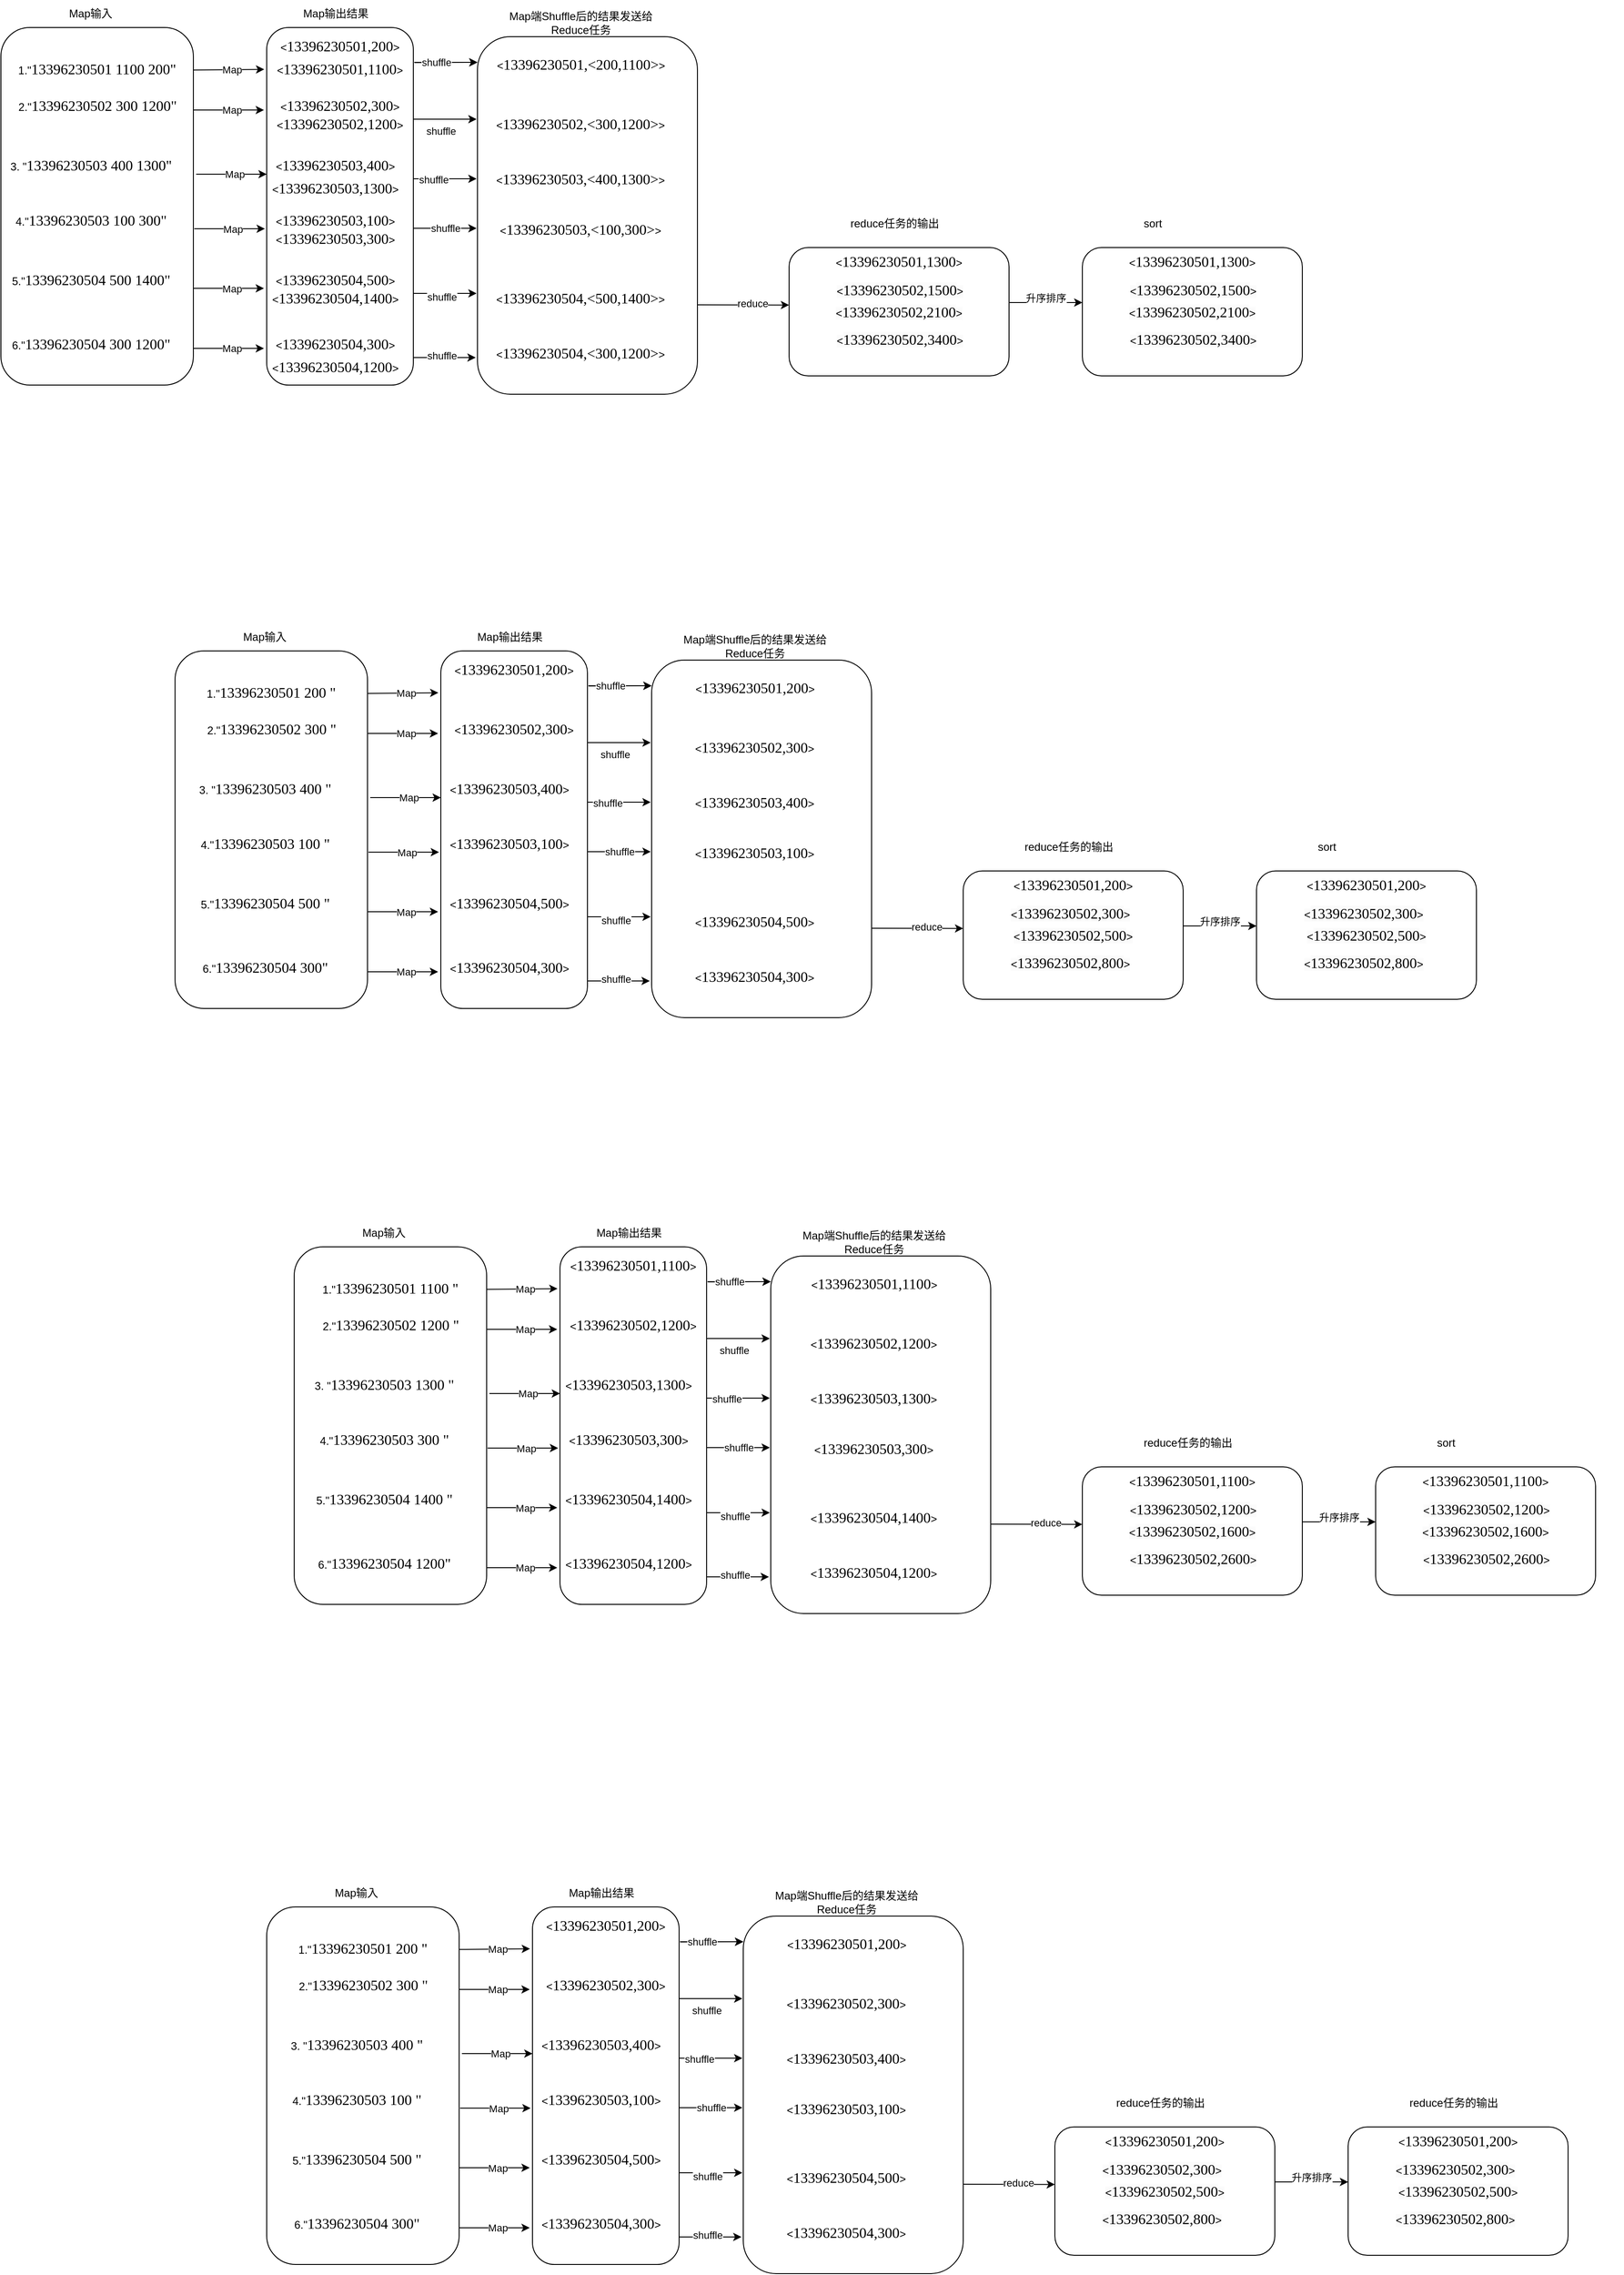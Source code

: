 <mxfile version="24.4.13" type="device">
  <diagram name="第 1 页" id="GZwVHOsdGPcL_QfOZaW2">
    <mxGraphModel dx="4542" dy="569" grid="1" gridSize="10" guides="1" tooltips="1" connect="1" arrows="1" fold="1" page="1" pageScale="1" pageWidth="3300" pageHeight="4681" math="0" shadow="0">
      <root>
        <mxCell id="0" />
        <mxCell id="1" parent="0" />
        <mxCell id="MgoPTWLibWOc2bQvCxys-22" value="" style="endArrow=classic;html=1;rounded=0;exitX=1.008;exitY=0.098;exitDx=0;exitDy=0;exitPerimeter=0;" edge="1" parent="1" source="MgoPTWLibWOc2bQvCxys-12">
          <mxGeometry width="50" height="50" relative="1" as="geometry">
            <mxPoint x="290" y="110" as="sourcePoint" />
            <mxPoint x="350" y="88" as="targetPoint" />
          </mxGeometry>
        </mxCell>
        <mxCell id="MgoPTWLibWOc2bQvCxys-23" value="" style="endArrow=classic;html=1;rounded=0;exitX=1.008;exitY=0.098;exitDx=0;exitDy=0;exitPerimeter=0;" edge="1" parent="1">
          <mxGeometry width="50" height="50" relative="1" as="geometry">
            <mxPoint x="281" y="88" as="sourcePoint" />
            <mxPoint x="350" y="88" as="targetPoint" />
          </mxGeometry>
        </mxCell>
        <mxCell id="MgoPTWLibWOc2bQvCxys-29" value="shuffle" style="edgeLabel;html=1;align=center;verticalAlign=middle;resizable=0;points=[];" vertex="1" connectable="0" parent="MgoPTWLibWOc2bQvCxys-23">
          <mxGeometry x="-0.31" relative="1" as="geometry">
            <mxPoint as="offset" />
          </mxGeometry>
        </mxCell>
        <mxCell id="MgoPTWLibWOc2bQvCxys-24" value="" style="endArrow=classic;html=1;rounded=0;exitX=1.008;exitY=0.098;exitDx=0;exitDy=0;exitPerimeter=0;fontStyle=1" edge="1" parent="1">
          <mxGeometry width="50" height="50" relative="1" as="geometry">
            <mxPoint x="280" y="150" as="sourcePoint" />
            <mxPoint x="349" y="150" as="targetPoint" />
          </mxGeometry>
        </mxCell>
        <mxCell id="MgoPTWLibWOc2bQvCxys-25" value="" style="endArrow=classic;html=1;rounded=0;exitX=1.008;exitY=0.098;exitDx=0;exitDy=0;exitPerimeter=0;fontStyle=1" edge="1" parent="1">
          <mxGeometry width="50" height="50" relative="1" as="geometry">
            <mxPoint x="280" y="215" as="sourcePoint" />
            <mxPoint x="349" y="215" as="targetPoint" />
          </mxGeometry>
        </mxCell>
        <mxCell id="MgoPTWLibWOc2bQvCxys-31" value="shuffle" style="edgeLabel;html=1;align=center;verticalAlign=middle;resizable=0;points=[];" vertex="1" connectable="0" parent="MgoPTWLibWOc2bQvCxys-25">
          <mxGeometry x="-0.368" y="-1" relative="1" as="geometry">
            <mxPoint as="offset" />
          </mxGeometry>
        </mxCell>
        <mxCell id="MgoPTWLibWOc2bQvCxys-26" value="" style="endArrow=classic;html=1;rounded=0;exitX=1.008;exitY=0.098;exitDx=0;exitDy=0;exitPerimeter=0;fontStyle=1" edge="1" parent="1">
          <mxGeometry width="50" height="50" relative="1" as="geometry">
            <mxPoint x="280" y="269" as="sourcePoint" />
            <mxPoint x="349" y="269" as="targetPoint" />
          </mxGeometry>
        </mxCell>
        <mxCell id="MgoPTWLibWOc2bQvCxys-32" value="shuffle" style="edgeLabel;html=1;align=center;verticalAlign=middle;resizable=0;points=[];" vertex="1" connectable="0" parent="MgoPTWLibWOc2bQvCxys-26">
          <mxGeometry x="0.009" relative="1" as="geometry">
            <mxPoint as="offset" />
          </mxGeometry>
        </mxCell>
        <mxCell id="MgoPTWLibWOc2bQvCxys-27" value="" style="endArrow=classic;html=1;rounded=0;exitX=1.008;exitY=0.098;exitDx=0;exitDy=0;exitPerimeter=0;fontStyle=1" edge="1" parent="1">
          <mxGeometry width="50" height="50" relative="1" as="geometry">
            <mxPoint x="280" y="340" as="sourcePoint" />
            <mxPoint x="349" y="340" as="targetPoint" />
          </mxGeometry>
        </mxCell>
        <mxCell id="MgoPTWLibWOc2bQvCxys-33" value="shuffle" style="edgeLabel;html=1;align=center;verticalAlign=middle;resizable=0;points=[];" vertex="1" connectable="0" parent="MgoPTWLibWOc2bQvCxys-27">
          <mxGeometry x="-0.107" y="-4" relative="1" as="geometry">
            <mxPoint as="offset" />
          </mxGeometry>
        </mxCell>
        <mxCell id="MgoPTWLibWOc2bQvCxys-28" value="" style="endArrow=classic;html=1;rounded=0;exitX=1.008;exitY=0.098;exitDx=0;exitDy=0;exitPerimeter=0;fontStyle=1" edge="1" parent="1">
          <mxGeometry width="50" height="50" relative="1" as="geometry">
            <mxPoint x="279" y="410" as="sourcePoint" />
            <mxPoint x="348" y="410" as="targetPoint" />
          </mxGeometry>
        </mxCell>
        <mxCell id="MgoPTWLibWOc2bQvCxys-34" value="shuffle" style="edgeLabel;html=1;align=center;verticalAlign=middle;resizable=0;points=[];" vertex="1" connectable="0" parent="MgoPTWLibWOc2bQvCxys-28">
          <mxGeometry x="-0.078" y="2" relative="1" as="geometry">
            <mxPoint as="offset" />
          </mxGeometry>
        </mxCell>
        <mxCell id="MgoPTWLibWOc2bQvCxys-30" value="&lt;span style=&quot;font-size: 11px; background-color: rgb(255, 255, 255);&quot;&gt;shuffle&lt;/span&gt;" style="text;html=1;align=center;verticalAlign=middle;resizable=0;points=[];autosize=1;strokeColor=none;fillColor=none;" vertex="1" parent="1">
          <mxGeometry x="280" y="148" width="60" height="30" as="geometry" />
        </mxCell>
        <mxCell id="MgoPTWLibWOc2bQvCxys-63" value="" style="group" vertex="1" connectable="0" parent="1">
          <mxGeometry x="120" y="20" width="160" height="420" as="geometry" />
        </mxCell>
        <mxCell id="MgoPTWLibWOc2bQvCxys-12" value="" style="rounded=1;whiteSpace=wrap;html=1;" vertex="1" parent="MgoPTWLibWOc2bQvCxys-63">
          <mxGeometry y="30" width="160" height="390" as="geometry" />
        </mxCell>
        <mxCell id="MgoPTWLibWOc2bQvCxys-1" value="&amp;lt;&lt;span style=&quot;font-family: &amp;quot;Times New Roman&amp;quot;; font-size: 16px;&quot;&gt;13396230501,200&lt;/span&gt;&amp;gt;" style="text;html=1;align=center;verticalAlign=middle;whiteSpace=wrap;rounded=0;" vertex="1" parent="MgoPTWLibWOc2bQvCxys-63">
          <mxGeometry x="10" y="30" width="140" height="40" as="geometry" />
        </mxCell>
        <mxCell id="MgoPTWLibWOc2bQvCxys-4" value="&amp;lt;&lt;span style=&quot;font-family: &amp;quot;Times New Roman&amp;quot;; font-size: 16px;&quot;&gt;13396230502,300&lt;/span&gt;&amp;gt;" style="text;html=1;align=center;verticalAlign=middle;whiteSpace=wrap;rounded=0;" vertex="1" parent="MgoPTWLibWOc2bQvCxys-63">
          <mxGeometry x="5" y="100" width="150" height="30" as="geometry" />
        </mxCell>
        <mxCell id="MgoPTWLibWOc2bQvCxys-8" value="&amp;lt;&lt;span style=&quot;font-family: &amp;quot;Times New Roman&amp;quot;; font-size: 16px;&quot;&gt;13396230503,400&lt;/span&gt;&amp;gt;" style="text;html=1;align=center;verticalAlign=middle;whiteSpace=wrap;rounded=0;" vertex="1" parent="MgoPTWLibWOc2bQvCxys-63">
          <mxGeometry y="165" width="150" height="30" as="geometry" />
        </mxCell>
        <mxCell id="MgoPTWLibWOc2bQvCxys-9" value="&amp;lt;&lt;span style=&quot;font-family: &amp;quot;Times New Roman&amp;quot;; font-size: 16px;&quot;&gt;13396230503,13&lt;/span&gt;&lt;span style=&quot;color: rgba(0, 0, 0, 0); font-family: monospace; font-size: 0px; text-align: start; text-wrap: nowrap;&quot;&gt;%3CmxGraphModel%3E%3Croot%3E%3CmxCell%20id%3D%220%22%2F%3E%3CmxCell%20id%3D%221%22%20parent%3D%220%22%2F%3E%3CmxCell%20id%3D%222%22%20value%3D%22%26amp%3Blt%3B%26lt%3Bspan%20style%3D%26quot%3Bfont-family%3A%20%26amp%3Bquot%3BTimes%20New%20Roman%26amp%3Bquot%3B%3B%20font-size%3A%2016px%3B%26quot%3B%26gt%3B13396230503%2C400%26lt%3B%2Fspan%26gt%3B%26amp%3Bgt%3B%22%20style%3D%22text%3Bhtml%3D1%3Balign%3Dcenter%3BverticalAlign%3Dmiddle%3BwhiteSpace%3Dwrap%3Brounded%3D0%3B%22%20vertex%3D%221%22%20parent%3D%221%22%3E%3CmxGeometry%20x%3D%22150%22%20y%3D%22220%22%20width%3D%22150%22%20height%3D%2230%22%20as%3D%22geometry%22%2F%3E%3C%2FmxCell%3E%3C%2Froot%3E%3C%2FmxGraphModel%3E&lt;/span&gt;&lt;span style=&quot;font-family: &amp;quot;Times New Roman&amp;quot;; font-size: 16px;&quot;&gt;00&lt;/span&gt;&amp;gt;" style="text;html=1;align=center;verticalAlign=middle;whiteSpace=wrap;rounded=0;" vertex="1" parent="MgoPTWLibWOc2bQvCxys-63">
          <mxGeometry y="190" width="150" height="30" as="geometry" />
        </mxCell>
        <mxCell id="MgoPTWLibWOc2bQvCxys-10" value="&amp;lt;&lt;span style=&quot;font-family: &amp;quot;Times New Roman&amp;quot;; font-size: 16px;&quot;&gt;13396230504,500&lt;/span&gt;&amp;gt;" style="text;html=1;align=center;verticalAlign=middle;whiteSpace=wrap;rounded=0;" vertex="1" parent="MgoPTWLibWOc2bQvCxys-63">
          <mxGeometry y="290" width="150" height="30" as="geometry" />
        </mxCell>
        <mxCell id="MgoPTWLibWOc2bQvCxys-11" value="&amp;lt;&lt;span style=&quot;font-family: &amp;quot;Times New Roman&amp;quot;; font-size: 16px;&quot;&gt;13396230504,1400&lt;/span&gt;&amp;gt;" style="text;html=1;align=center;verticalAlign=middle;whiteSpace=wrap;rounded=0;" vertex="1" parent="MgoPTWLibWOc2bQvCxys-63">
          <mxGeometry y="310" width="150" height="30" as="geometry" />
        </mxCell>
        <mxCell id="MgoPTWLibWOc2bQvCxys-13" value="&amp;lt;&lt;span style=&quot;font-family: &amp;quot;Times New Roman&amp;quot;; font-size: 16px;&quot;&gt;13396230501,1100&lt;/span&gt;&amp;gt;" style="text;html=1;align=center;verticalAlign=middle;whiteSpace=wrap;rounded=0;" vertex="1" parent="MgoPTWLibWOc2bQvCxys-63">
          <mxGeometry x="10" y="60" width="140" height="30" as="geometry" />
        </mxCell>
        <mxCell id="MgoPTWLibWOc2bQvCxys-14" value="&amp;lt;&lt;span style=&quot;font-family: &amp;quot;Times New Roman&amp;quot;; font-size: 16px;&quot;&gt;13396230502,1200&lt;/span&gt;&amp;gt;" style="text;html=1;align=center;verticalAlign=middle;whiteSpace=wrap;rounded=0;" vertex="1" parent="MgoPTWLibWOc2bQvCxys-63">
          <mxGeometry x="5" y="120" width="150" height="30" as="geometry" />
        </mxCell>
        <mxCell id="MgoPTWLibWOc2bQvCxys-15" value="&amp;lt;&lt;span style=&quot;font-family: &amp;quot;Times New Roman&amp;quot;; font-size: 16px;&quot;&gt;13396230503,100&lt;/span&gt;&amp;gt;" style="text;html=1;align=center;verticalAlign=middle;whiteSpace=wrap;rounded=0;" vertex="1" parent="MgoPTWLibWOc2bQvCxys-63">
          <mxGeometry y="230" width="150" height="20" as="geometry" />
        </mxCell>
        <mxCell id="MgoPTWLibWOc2bQvCxys-17" value="&amp;lt;&lt;span style=&quot;font-family: &amp;quot;Times New Roman&amp;quot;; font-size: 16px;&quot;&gt;13396230503,300&lt;/span&gt;&amp;gt;" style="text;html=1;align=center;verticalAlign=middle;whiteSpace=wrap;rounded=0;" vertex="1" parent="MgoPTWLibWOc2bQvCxys-63">
          <mxGeometry y="250" width="150" height="20" as="geometry" />
        </mxCell>
        <mxCell id="MgoPTWLibWOc2bQvCxys-19" value="&amp;lt;&lt;span style=&quot;font-family: &amp;quot;Times New Roman&amp;quot;; font-size: 16px;&quot;&gt;13396230504,300&lt;/span&gt;&amp;gt;" style="text;html=1;align=center;verticalAlign=middle;whiteSpace=wrap;rounded=0;" vertex="1" parent="MgoPTWLibWOc2bQvCxys-63">
          <mxGeometry y="360" width="150" height="30" as="geometry" />
        </mxCell>
        <mxCell id="MgoPTWLibWOc2bQvCxys-20" value="&amp;lt;&lt;span style=&quot;font-family: &amp;quot;Times New Roman&amp;quot;; font-size: 16px;&quot;&gt;13396230504,1200&lt;/span&gt;&amp;gt;" style="text;html=1;align=center;verticalAlign=middle;whiteSpace=wrap;rounded=0;" vertex="1" parent="MgoPTWLibWOc2bQvCxys-63">
          <mxGeometry y="390" width="150" height="20" as="geometry" />
        </mxCell>
        <mxCell id="MgoPTWLibWOc2bQvCxys-21" value="Map输出结果" style="text;html=1;align=center;verticalAlign=middle;whiteSpace=wrap;rounded=0;" vertex="1" parent="MgoPTWLibWOc2bQvCxys-63">
          <mxGeometry x="37.5" width="75" height="30" as="geometry" />
        </mxCell>
        <mxCell id="MgoPTWLibWOc2bQvCxys-64" value="" style="group" vertex="1" connectable="0" parent="1">
          <mxGeometry x="350" y="30" width="240" height="420" as="geometry" />
        </mxCell>
        <mxCell id="MgoPTWLibWOc2bQvCxys-65" value="" style="rounded=1;whiteSpace=wrap;html=1;" vertex="1" parent="MgoPTWLibWOc2bQvCxys-64">
          <mxGeometry y="30" width="240" height="390" as="geometry" />
        </mxCell>
        <mxCell id="MgoPTWLibWOc2bQvCxys-66" value="&amp;lt;&lt;span style=&quot;font-family: &amp;quot;Times New Roman&amp;quot;; font-size: 16px;&quot;&gt;13396230501,&amp;lt;200,1100&amp;gt;&lt;/span&gt;&amp;gt;" style="text;html=1;align=center;verticalAlign=middle;whiteSpace=wrap;rounded=0;" vertex="1" parent="MgoPTWLibWOc2bQvCxys-64">
          <mxGeometry x="7.5" y="40" width="210" height="40" as="geometry" />
        </mxCell>
        <mxCell id="MgoPTWLibWOc2bQvCxys-67" value="&amp;lt;&lt;span style=&quot;font-family: &amp;quot;Times New Roman&amp;quot;; font-size: 16px;&quot;&gt;13396230502,&amp;lt;300,1200&amp;gt;&lt;/span&gt;&amp;gt;" style="text;html=1;align=center;verticalAlign=middle;whiteSpace=wrap;rounded=0;" vertex="1" parent="MgoPTWLibWOc2bQvCxys-64">
          <mxGeometry y="110" width="225" height="30" as="geometry" />
        </mxCell>
        <mxCell id="MgoPTWLibWOc2bQvCxys-68" value="&amp;lt;&lt;span style=&quot;font-family: &amp;quot;Times New Roman&amp;quot;; font-size: 16px;&quot;&gt;13396230503,&amp;lt;400,1300&amp;gt;&lt;/span&gt;&amp;gt;" style="text;html=1;align=center;verticalAlign=middle;whiteSpace=wrap;rounded=0;" vertex="1" parent="MgoPTWLibWOc2bQvCxys-64">
          <mxGeometry y="170" width="225" height="30" as="geometry" />
        </mxCell>
        <mxCell id="MgoPTWLibWOc2bQvCxys-70" value="&amp;lt;&lt;span style=&quot;font-family: &amp;quot;Times New Roman&amp;quot;; font-size: 16px;&quot;&gt;13396230504,&amp;lt;500,1400&amp;gt;&lt;/span&gt;&amp;gt;" style="text;html=1;align=center;verticalAlign=middle;whiteSpace=wrap;rounded=0;" vertex="1" parent="MgoPTWLibWOc2bQvCxys-64">
          <mxGeometry y="300" width="225" height="30" as="geometry" />
        </mxCell>
        <mxCell id="MgoPTWLibWOc2bQvCxys-74" value="&amp;lt;&lt;span style=&quot;font-family: &amp;quot;Times New Roman&amp;quot;; font-size: 16px;&quot;&gt;13396230503,&amp;lt;100,300&amp;gt;&lt;/span&gt;&amp;gt;" style="text;html=1;align=center;verticalAlign=middle;whiteSpace=wrap;rounded=0;" vertex="1" parent="MgoPTWLibWOc2bQvCxys-64">
          <mxGeometry y="230" width="225" height="20" as="geometry" />
        </mxCell>
        <mxCell id="MgoPTWLibWOc2bQvCxys-76" value="&amp;lt;&lt;span style=&quot;font-family: &amp;quot;Times New Roman&amp;quot;; font-size: 16px;&quot;&gt;13396230504,&amp;lt;300,1200&amp;gt;&lt;/span&gt;&amp;gt;" style="text;html=1;align=center;verticalAlign=middle;whiteSpace=wrap;rounded=0;" vertex="1" parent="MgoPTWLibWOc2bQvCxys-64">
          <mxGeometry y="360" width="225" height="30" as="geometry" />
        </mxCell>
        <mxCell id="MgoPTWLibWOc2bQvCxys-78" value="Map端Shuffle后的结果发送给Reduce任务" style="text;html=1;align=center;verticalAlign=middle;whiteSpace=wrap;rounded=0;" vertex="1" parent="MgoPTWLibWOc2bQvCxys-64">
          <mxGeometry x="20.625" width="183.75" height="30" as="geometry" />
        </mxCell>
        <mxCell id="MgoPTWLibWOc2bQvCxys-79" value="" style="endArrow=classic;html=1;rounded=0;exitX=1;exitY=0.75;exitDx=0;exitDy=0;entryX=0;entryY=0.448;entryDx=0;entryDy=0;entryPerimeter=0;" edge="1" parent="1" source="MgoPTWLibWOc2bQvCxys-65" target="MgoPTWLibWOc2bQvCxys-81">
          <mxGeometry width="50" height="50" relative="1" as="geometry">
            <mxPoint x="680" y="330" as="sourcePoint" />
            <mxPoint x="680" y="353" as="targetPoint" />
          </mxGeometry>
        </mxCell>
        <mxCell id="MgoPTWLibWOc2bQvCxys-80" value="reduce" style="edgeLabel;html=1;align=center;verticalAlign=middle;resizable=0;points=[];" vertex="1" connectable="0" parent="MgoPTWLibWOc2bQvCxys-79">
          <mxGeometry x="0.2" y="2" relative="1" as="geometry">
            <mxPoint as="offset" />
          </mxGeometry>
        </mxCell>
        <mxCell id="MgoPTWLibWOc2bQvCxys-81" value="&lt;br&gt;&lt;span style=&quot;color: rgb(0, 0, 0); font-family: Helvetica; font-size: 12px; font-style: normal; font-variant-ligatures: normal; font-variant-caps: normal; font-weight: 400; letter-spacing: normal; orphans: 2; text-align: center; text-indent: 0px; text-transform: none; widows: 2; word-spacing: 0px; -webkit-text-stroke-width: 0px; white-space: normal; background-color: rgb(251, 251, 251); text-decoration-thickness: initial; text-decoration-style: initial; text-decoration-color: initial; display: inline !important; float: none;&quot;&gt;&amp;lt;&lt;/span&gt;&lt;span style=&quot;forced-color-adjust: none; color: rgb(0, 0, 0); font-style: normal; font-variant-ligatures: normal; font-variant-caps: normal; font-weight: 400; letter-spacing: normal; orphans: 2; text-align: center; text-indent: 0px; text-transform: none; widows: 2; word-spacing: 0px; -webkit-text-stroke-width: 0px; white-space: normal; background-color: rgb(251, 251, 251); text-decoration-thickness: initial; text-decoration-style: initial; text-decoration-color: initial; font-family: &amp;quot;Times New Roman&amp;quot;; font-size: 16px;&quot;&gt;13396230502,2100&lt;/span&gt;&lt;span style=&quot;color: rgb(0, 0, 0); font-family: Helvetica; font-size: 12px; font-style: normal; font-variant-ligatures: normal; font-variant-caps: normal; font-weight: 400; letter-spacing: normal; orphans: 2; text-align: center; text-indent: 0px; text-transform: none; widows: 2; word-spacing: 0px; -webkit-text-stroke-width: 0px; white-space: normal; background-color: rgb(251, 251, 251); text-decoration-thickness: initial; text-decoration-style: initial; text-decoration-color: initial; display: inline !important; float: none;&quot;&gt;&amp;gt;&lt;/span&gt;&lt;div&gt;&lt;br/&gt;&lt;/div&gt;" style="rounded=1;whiteSpace=wrap;html=1;" vertex="1" parent="1">
          <mxGeometry x="690" y="290" width="240" height="140" as="geometry" />
        </mxCell>
        <mxCell id="MgoPTWLibWOc2bQvCxys-84" value="&amp;lt;&lt;span style=&quot;font-family: &amp;quot;Times New Roman&amp;quot;; font-size: 16px;&quot;&gt;13396230501,1300&lt;/span&gt;&amp;gt;" style="text;html=1;align=center;verticalAlign=middle;whiteSpace=wrap;rounded=0;" vertex="1" parent="1">
          <mxGeometry x="710" y="290" width="200" height="30" as="geometry" />
        </mxCell>
        <mxCell id="MgoPTWLibWOc2bQvCxys-86" value="&lt;div style=&quot;text-align: center;&quot;&gt;&lt;span style=&quot;background-color: initial;&quot;&gt;reduce任务的输出&lt;/span&gt;&lt;/div&gt;" style="text;whiteSpace=wrap;html=1;" vertex="1" parent="1">
          <mxGeometry x="755" y="250" width="100" height="40" as="geometry" />
        </mxCell>
        <mxCell id="MgoPTWLibWOc2bQvCxys-88" value="&lt;br&gt;&lt;span style=&quot;color: rgb(0, 0, 0); font-family: Helvetica; font-size: 12px; font-style: normal; font-variant-ligatures: normal; font-variant-caps: normal; font-weight: 400; letter-spacing: normal; orphans: 2; text-align: center; text-indent: 0px; text-transform: none; widows: 2; word-spacing: 0px; -webkit-text-stroke-width: 0px; white-space: normal; background-color: rgb(251, 251, 251); text-decoration-thickness: initial; text-decoration-style: initial; text-decoration-color: initial; display: inline !important; float: none;&quot;&gt;&amp;lt;&lt;/span&gt;&lt;span style=&quot;forced-color-adjust: none; color: rgb(0, 0, 0); font-style: normal; font-variant-ligatures: normal; font-variant-caps: normal; font-weight: 400; letter-spacing: normal; orphans: 2; text-align: center; text-indent: 0px; text-transform: none; widows: 2; word-spacing: 0px; -webkit-text-stroke-width: 0px; white-space: normal; background-color: rgb(251, 251, 251); text-decoration-thickness: initial; text-decoration-style: initial; text-decoration-color: initial; font-family: &amp;quot;Times New Roman&amp;quot;; font-size: 16px;&quot;&gt;13396230502,3400&lt;/span&gt;&lt;span style=&quot;color: rgb(0, 0, 0); font-family: Helvetica; font-size: 12px; font-style: normal; font-variant-ligatures: normal; font-variant-caps: normal; font-weight: 400; letter-spacing: normal; orphans: 2; text-align: center; text-indent: 0px; text-transform: none; widows: 2; word-spacing: 0px; -webkit-text-stroke-width: 0px; white-space: normal; background-color: rgb(251, 251, 251); text-decoration-thickness: initial; text-decoration-style: initial; text-decoration-color: initial; display: inline !important; float: none;&quot;&gt;&amp;gt;&lt;/span&gt;&lt;div&gt;&lt;br/&gt;&lt;/div&gt;" style="text;whiteSpace=wrap;html=1;" vertex="1" parent="1">
          <mxGeometry x="740" y="360" width="220" height="10" as="geometry" />
        </mxCell>
        <mxCell id="MgoPTWLibWOc2bQvCxys-89" value="&lt;span style=&quot;color: rgb(0, 0, 0); font-family: Helvetica; font-size: 12px; font-style: normal; font-variant-ligatures: normal; font-variant-caps: normal; font-weight: 400; letter-spacing: normal; orphans: 2; text-align: center; text-indent: 0px; text-transform: none; widows: 2; word-spacing: 0px; -webkit-text-stroke-width: 0px; white-space: normal; background-color: rgb(251, 251, 251); text-decoration-thickness: initial; text-decoration-style: initial; text-decoration-color: initial; display: inline !important; float: none;&quot;&gt;&amp;lt;&lt;/span&gt;&lt;span style=&quot;forced-color-adjust: none; color: rgb(0, 0, 0); font-style: normal; font-variant-ligatures: normal; font-variant-caps: normal; font-weight: 400; letter-spacing: normal; orphans: 2; text-align: center; text-indent: 0px; text-transform: none; widows: 2; word-spacing: 0px; -webkit-text-stroke-width: 0px; white-space: normal; background-color: rgb(251, 251, 251); text-decoration-thickness: initial; text-decoration-style: initial; text-decoration-color: initial; font-family: &amp;quot;Times New Roman&amp;quot;; font-size: 16px;&quot;&gt;13396230502,1500&lt;/span&gt;&lt;span style=&quot;color: rgb(0, 0, 0); font-family: Helvetica; font-size: 12px; font-style: normal; font-variant-ligatures: normal; font-variant-caps: normal; font-weight: 400; letter-spacing: normal; orphans: 2; text-align: center; text-indent: 0px; text-transform: none; widows: 2; word-spacing: 0px; -webkit-text-stroke-width: 0px; white-space: normal; background-color: rgb(251, 251, 251); text-decoration-thickness: initial; text-decoration-style: initial; text-decoration-color: initial; display: inline !important; float: none;&quot;&gt;&amp;gt;&lt;/span&gt;" style="text;whiteSpace=wrap;html=1;" vertex="1" parent="1">
          <mxGeometry x="740" y="320" width="220" height="30" as="geometry" />
        </mxCell>
        <mxCell id="MgoPTWLibWOc2bQvCxys-107" value="" style="group" vertex="1" connectable="0" parent="1">
          <mxGeometry x="-170" y="20" width="210" height="420" as="geometry" />
        </mxCell>
        <mxCell id="MgoPTWLibWOc2bQvCxys-108" value="" style="rounded=1;whiteSpace=wrap;html=1;" vertex="1" parent="MgoPTWLibWOc2bQvCxys-107">
          <mxGeometry y="30" width="210" height="390" as="geometry" />
        </mxCell>
        <mxCell id="MgoPTWLibWOc2bQvCxys-110" value="2.&quot;&lt;span style=&quot;font-family: &amp;quot;Times New Roman&amp;quot;; font-size: 16px;&quot;&gt;13396230502 300 1200&quot;&lt;/span&gt;" style="text;html=1;align=center;verticalAlign=middle;whiteSpace=wrap;rounded=0;" vertex="1" parent="MgoPTWLibWOc2bQvCxys-107">
          <mxGeometry x="6.562" y="100" width="196.875" height="30" as="geometry" />
        </mxCell>
        <mxCell id="MgoPTWLibWOc2bQvCxys-111" value="3. &quot;&lt;span style=&quot;font-family: &amp;quot;Times New Roman&amp;quot;; font-size: 16px;&quot;&gt;13396230503 400 1300&quot;&lt;/span&gt;" style="text;html=1;align=center;verticalAlign=middle;whiteSpace=wrap;rounded=0;" vertex="1" parent="MgoPTWLibWOc2bQvCxys-107">
          <mxGeometry y="165" width="196.875" height="30" as="geometry" />
        </mxCell>
        <mxCell id="MgoPTWLibWOc2bQvCxys-113" value="5.&quot;&lt;span style=&quot;font-family: &amp;quot;Times New Roman&amp;quot;; font-size: 16px;&quot;&gt;13396230504 500 1400&quot;&lt;/span&gt;" style="text;html=1;align=center;verticalAlign=middle;whiteSpace=wrap;rounded=0;" vertex="1" parent="MgoPTWLibWOc2bQvCxys-107">
          <mxGeometry y="290" width="196.875" height="30" as="geometry" />
        </mxCell>
        <mxCell id="MgoPTWLibWOc2bQvCxys-115" value="1.&quot;&lt;span style=&quot;font-family: &amp;quot;Times New Roman&amp;quot;; font-size: 16px;&quot;&gt;13396230501 1100 200&quot;&lt;/span&gt;" style="text;html=1;align=center;verticalAlign=middle;whiteSpace=wrap;rounded=0;" vertex="1" parent="MgoPTWLibWOc2bQvCxys-107">
          <mxGeometry x="13.125" y="60" width="183.75" height="30" as="geometry" />
        </mxCell>
        <mxCell id="MgoPTWLibWOc2bQvCxys-117" value="4.&quot;&lt;span style=&quot;font-family: &amp;quot;Times New Roman&amp;quot;; font-size: 16px;&quot;&gt;13396230503 100 300&quot;&lt;/span&gt;" style="text;html=1;align=center;verticalAlign=middle;whiteSpace=wrap;rounded=0;" vertex="1" parent="MgoPTWLibWOc2bQvCxys-107">
          <mxGeometry y="230" width="196.875" height="20" as="geometry" />
        </mxCell>
        <mxCell id="MgoPTWLibWOc2bQvCxys-119" value="6.&quot;&lt;span style=&quot;font-family: &amp;quot;Times New Roman&amp;quot;; font-size: 16px;&quot;&gt;13396230504 300 1200&quot;&lt;/span&gt;" style="text;html=1;align=center;verticalAlign=middle;whiteSpace=wrap;rounded=0;" vertex="1" parent="MgoPTWLibWOc2bQvCxys-107">
          <mxGeometry y="360" width="196.875" height="30" as="geometry" />
        </mxCell>
        <mxCell id="MgoPTWLibWOc2bQvCxys-121" value="Map输入" style="text;html=1;align=center;verticalAlign=middle;whiteSpace=wrap;rounded=0;" vertex="1" parent="MgoPTWLibWOc2bQvCxys-107">
          <mxGeometry x="49.219" width="98.438" height="30" as="geometry" />
        </mxCell>
        <mxCell id="MgoPTWLibWOc2bQvCxys-122" value="" style="endArrow=classic;html=1;rounded=0;exitX=0.998;exitY=0.119;exitDx=0;exitDy=0;exitPerimeter=0;entryX=-0.017;entryY=0.117;entryDx=0;entryDy=0;entryPerimeter=0;" edge="1" parent="1" source="MgoPTWLibWOc2bQvCxys-108" target="MgoPTWLibWOc2bQvCxys-12">
          <mxGeometry width="50" height="50" relative="1" as="geometry">
            <mxPoint x="60" y="110" as="sourcePoint" />
            <mxPoint x="110" y="60" as="targetPoint" />
          </mxGeometry>
        </mxCell>
        <mxCell id="MgoPTWLibWOc2bQvCxys-123" value="Map" style="edgeLabel;html=1;align=center;verticalAlign=middle;resizable=0;points=[];" vertex="1" connectable="0" parent="MgoPTWLibWOc2bQvCxys-122">
          <mxGeometry x="0.097" relative="1" as="geometry">
            <mxPoint as="offset" />
          </mxGeometry>
        </mxCell>
        <mxCell id="MgoPTWLibWOc2bQvCxys-124" value="" style="endArrow=classic;html=1;rounded=0;entryX=-0.017;entryY=0.117;entryDx=0;entryDy=0;entryPerimeter=0;" edge="1" parent="1">
          <mxGeometry width="50" height="50" relative="1" as="geometry">
            <mxPoint x="40" y="140" as="sourcePoint" />
            <mxPoint x="117" y="140" as="targetPoint" />
          </mxGeometry>
        </mxCell>
        <mxCell id="MgoPTWLibWOc2bQvCxys-125" value="Map" style="edgeLabel;html=1;align=center;verticalAlign=middle;resizable=0;points=[];" vertex="1" connectable="0" parent="MgoPTWLibWOc2bQvCxys-124">
          <mxGeometry x="0.097" relative="1" as="geometry">
            <mxPoint as="offset" />
          </mxGeometry>
        </mxCell>
        <mxCell id="MgoPTWLibWOc2bQvCxys-126" value="" style="endArrow=classic;html=1;rounded=0;entryX=-0.017;entryY=0.117;entryDx=0;entryDy=0;entryPerimeter=0;" edge="1" parent="1">
          <mxGeometry width="50" height="50" relative="1" as="geometry">
            <mxPoint x="43" y="210" as="sourcePoint" />
            <mxPoint x="120" y="210" as="targetPoint" />
          </mxGeometry>
        </mxCell>
        <mxCell id="MgoPTWLibWOc2bQvCxys-127" value="Map" style="edgeLabel;html=1;align=center;verticalAlign=middle;resizable=0;points=[];" vertex="1" connectable="0" parent="MgoPTWLibWOc2bQvCxys-126">
          <mxGeometry x="0.097" relative="1" as="geometry">
            <mxPoint as="offset" />
          </mxGeometry>
        </mxCell>
        <mxCell id="MgoPTWLibWOc2bQvCxys-128" value="" style="endArrow=classic;html=1;rounded=0;entryX=-0.017;entryY=0.117;entryDx=0;entryDy=0;entryPerimeter=0;" edge="1" parent="1">
          <mxGeometry width="50" height="50" relative="1" as="geometry">
            <mxPoint x="41" y="269.5" as="sourcePoint" />
            <mxPoint x="118" y="269.5" as="targetPoint" />
          </mxGeometry>
        </mxCell>
        <mxCell id="MgoPTWLibWOc2bQvCxys-129" value="Map" style="edgeLabel;html=1;align=center;verticalAlign=middle;resizable=0;points=[];" vertex="1" connectable="0" parent="MgoPTWLibWOc2bQvCxys-128">
          <mxGeometry x="0.097" relative="1" as="geometry">
            <mxPoint as="offset" />
          </mxGeometry>
        </mxCell>
        <mxCell id="MgoPTWLibWOc2bQvCxys-130" value="" style="endArrow=classic;html=1;rounded=0;entryX=-0.017;entryY=0.117;entryDx=0;entryDy=0;entryPerimeter=0;" edge="1" parent="1">
          <mxGeometry width="50" height="50" relative="1" as="geometry">
            <mxPoint x="40" y="334.5" as="sourcePoint" />
            <mxPoint x="117" y="334.5" as="targetPoint" />
          </mxGeometry>
        </mxCell>
        <mxCell id="MgoPTWLibWOc2bQvCxys-131" value="Map" style="edgeLabel;html=1;align=center;verticalAlign=middle;resizable=0;points=[];" vertex="1" connectable="0" parent="MgoPTWLibWOc2bQvCxys-130">
          <mxGeometry x="0.097" relative="1" as="geometry">
            <mxPoint as="offset" />
          </mxGeometry>
        </mxCell>
        <mxCell id="MgoPTWLibWOc2bQvCxys-132" value="" style="endArrow=classic;html=1;rounded=0;entryX=-0.017;entryY=0.117;entryDx=0;entryDy=0;entryPerimeter=0;" edge="1" parent="1">
          <mxGeometry width="50" height="50" relative="1" as="geometry">
            <mxPoint x="40" y="400" as="sourcePoint" />
            <mxPoint x="117" y="400" as="targetPoint" />
          </mxGeometry>
        </mxCell>
        <mxCell id="MgoPTWLibWOc2bQvCxys-133" value="Map" style="edgeLabel;html=1;align=center;verticalAlign=middle;resizable=0;points=[];" vertex="1" connectable="0" parent="MgoPTWLibWOc2bQvCxys-132">
          <mxGeometry x="0.097" relative="1" as="geometry">
            <mxPoint as="offset" />
          </mxGeometry>
        </mxCell>
        <mxCell id="MgoPTWLibWOc2bQvCxys-134" value="" style="endArrow=classic;html=1;rounded=0;exitX=0.864;exitY=1;exitDx=0;exitDy=0;exitPerimeter=0;" edge="1" parent="1" source="MgoPTWLibWOc2bQvCxys-89">
          <mxGeometry width="50" height="50" relative="1" as="geometry">
            <mxPoint x="980" y="340" as="sourcePoint" />
            <mxPoint x="1010" y="350" as="targetPoint" />
          </mxGeometry>
        </mxCell>
        <mxCell id="MgoPTWLibWOc2bQvCxys-135" value="升序排序" style="edgeLabel;html=1;align=center;verticalAlign=middle;resizable=0;points=[];" vertex="1" connectable="0" parent="MgoPTWLibWOc2bQvCxys-134">
          <mxGeometry x="0.344" y="4" relative="1" as="geometry">
            <mxPoint x="-14" y="-1" as="offset" />
          </mxGeometry>
        </mxCell>
        <mxCell id="MgoPTWLibWOc2bQvCxys-137" value="&lt;br&gt;&lt;span style=&quot;color: rgb(0, 0, 0); font-family: Helvetica; font-size: 12px; font-style: normal; font-variant-ligatures: normal; font-variant-caps: normal; font-weight: 400; letter-spacing: normal; orphans: 2; text-align: center; text-indent: 0px; text-transform: none; widows: 2; word-spacing: 0px; -webkit-text-stroke-width: 0px; white-space: normal; background-color: rgb(251, 251, 251); text-decoration-thickness: initial; text-decoration-style: initial; text-decoration-color: initial; display: inline !important; float: none;&quot;&gt;&amp;lt;&lt;/span&gt;&lt;span style=&quot;forced-color-adjust: none; color: rgb(0, 0, 0); font-style: normal; font-variant-ligatures: normal; font-variant-caps: normal; font-weight: 400; letter-spacing: normal; orphans: 2; text-align: center; text-indent: 0px; text-transform: none; widows: 2; word-spacing: 0px; -webkit-text-stroke-width: 0px; white-space: normal; background-color: rgb(251, 251, 251); text-decoration-thickness: initial; text-decoration-style: initial; text-decoration-color: initial; font-family: &amp;quot;Times New Roman&amp;quot;; font-size: 16px;&quot;&gt;13396230502,2100&lt;/span&gt;&lt;span style=&quot;color: rgb(0, 0, 0); font-family: Helvetica; font-size: 12px; font-style: normal; font-variant-ligatures: normal; font-variant-caps: normal; font-weight: 400; letter-spacing: normal; orphans: 2; text-align: center; text-indent: 0px; text-transform: none; widows: 2; word-spacing: 0px; -webkit-text-stroke-width: 0px; white-space: normal; background-color: rgb(251, 251, 251); text-decoration-thickness: initial; text-decoration-style: initial; text-decoration-color: initial; display: inline !important; float: none;&quot;&gt;&amp;gt;&lt;/span&gt;&lt;div&gt;&lt;br/&gt;&lt;/div&gt;" style="rounded=1;whiteSpace=wrap;html=1;" vertex="1" parent="1">
          <mxGeometry x="1010" y="290" width="240" height="140" as="geometry" />
        </mxCell>
        <mxCell id="MgoPTWLibWOc2bQvCxys-138" value="&amp;lt;&lt;span style=&quot;font-family: &amp;quot;Times New Roman&amp;quot;; font-size: 16px;&quot;&gt;13396230501,1300&lt;/span&gt;&amp;gt;" style="text;html=1;align=center;verticalAlign=middle;whiteSpace=wrap;rounded=0;" vertex="1" parent="1">
          <mxGeometry x="1030" y="290" width="200" height="30" as="geometry" />
        </mxCell>
        <mxCell id="MgoPTWLibWOc2bQvCxys-139" value="&lt;div style=&quot;text-align: center;&quot;&gt;sort&lt;/div&gt;" style="text;whiteSpace=wrap;html=1;" vertex="1" parent="1">
          <mxGeometry x="1075" y="250" width="100" height="40" as="geometry" />
        </mxCell>
        <mxCell id="MgoPTWLibWOc2bQvCxys-140" value="&lt;br&gt;&lt;span style=&quot;color: rgb(0, 0, 0); font-family: Helvetica; font-size: 12px; font-style: normal; font-variant-ligatures: normal; font-variant-caps: normal; font-weight: 400; letter-spacing: normal; orphans: 2; text-align: center; text-indent: 0px; text-transform: none; widows: 2; word-spacing: 0px; -webkit-text-stroke-width: 0px; white-space: normal; background-color: rgb(251, 251, 251); text-decoration-thickness: initial; text-decoration-style: initial; text-decoration-color: initial; display: inline !important; float: none;&quot;&gt;&amp;lt;&lt;/span&gt;&lt;span style=&quot;forced-color-adjust: none; color: rgb(0, 0, 0); font-style: normal; font-variant-ligatures: normal; font-variant-caps: normal; font-weight: 400; letter-spacing: normal; orphans: 2; text-align: center; text-indent: 0px; text-transform: none; widows: 2; word-spacing: 0px; -webkit-text-stroke-width: 0px; white-space: normal; background-color: rgb(251, 251, 251); text-decoration-thickness: initial; text-decoration-style: initial; text-decoration-color: initial; font-family: &amp;quot;Times New Roman&amp;quot;; font-size: 16px;&quot;&gt;13396230502,3400&lt;/span&gt;&lt;span style=&quot;color: rgb(0, 0, 0); font-family: Helvetica; font-size: 12px; font-style: normal; font-variant-ligatures: normal; font-variant-caps: normal; font-weight: 400; letter-spacing: normal; orphans: 2; text-align: center; text-indent: 0px; text-transform: none; widows: 2; word-spacing: 0px; -webkit-text-stroke-width: 0px; white-space: normal; background-color: rgb(251, 251, 251); text-decoration-thickness: initial; text-decoration-style: initial; text-decoration-color: initial; display: inline !important; float: none;&quot;&gt;&amp;gt;&lt;/span&gt;&lt;div&gt;&lt;br/&gt;&lt;/div&gt;" style="text;whiteSpace=wrap;html=1;" vertex="1" parent="1">
          <mxGeometry x="1060" y="360" width="220" height="10" as="geometry" />
        </mxCell>
        <mxCell id="MgoPTWLibWOc2bQvCxys-141" value="&lt;span style=&quot;color: rgb(0, 0, 0); font-family: Helvetica; font-size: 12px; font-style: normal; font-variant-ligatures: normal; font-variant-caps: normal; font-weight: 400; letter-spacing: normal; orphans: 2; text-align: center; text-indent: 0px; text-transform: none; widows: 2; word-spacing: 0px; -webkit-text-stroke-width: 0px; white-space: normal; background-color: rgb(251, 251, 251); text-decoration-thickness: initial; text-decoration-style: initial; text-decoration-color: initial; display: inline !important; float: none;&quot;&gt;&amp;lt;&lt;/span&gt;&lt;span style=&quot;forced-color-adjust: none; color: rgb(0, 0, 0); font-style: normal; font-variant-ligatures: normal; font-variant-caps: normal; font-weight: 400; letter-spacing: normal; orphans: 2; text-align: center; text-indent: 0px; text-transform: none; widows: 2; word-spacing: 0px; -webkit-text-stroke-width: 0px; white-space: normal; background-color: rgb(251, 251, 251); text-decoration-thickness: initial; text-decoration-style: initial; text-decoration-color: initial; font-family: &amp;quot;Times New Roman&amp;quot;; font-size: 16px;&quot;&gt;13396230502,1500&lt;/span&gt;&lt;span style=&quot;color: rgb(0, 0, 0); font-family: Helvetica; font-size: 12px; font-style: normal; font-variant-ligatures: normal; font-variant-caps: normal; font-weight: 400; letter-spacing: normal; orphans: 2; text-align: center; text-indent: 0px; text-transform: none; widows: 2; word-spacing: 0px; -webkit-text-stroke-width: 0px; white-space: normal; background-color: rgb(251, 251, 251); text-decoration-thickness: initial; text-decoration-style: initial; text-decoration-color: initial; display: inline !important; float: none;&quot;&gt;&amp;gt;&lt;/span&gt;" style="text;whiteSpace=wrap;html=1;" vertex="1" parent="1">
          <mxGeometry x="1060" y="320" width="220" height="30" as="geometry" />
        </mxCell>
        <mxCell id="MgoPTWLibWOc2bQvCxys-145" value="" style="endArrow=classic;html=1;rounded=0;exitX=1.008;exitY=0.098;exitDx=0;exitDy=0;exitPerimeter=0;" edge="1" parent="1" source="MgoPTWLibWOc2bQvCxys-159">
          <mxGeometry width="50" height="50" relative="1" as="geometry">
            <mxPoint x="480" y="790" as="sourcePoint" />
            <mxPoint x="540" y="768" as="targetPoint" />
          </mxGeometry>
        </mxCell>
        <mxCell id="MgoPTWLibWOc2bQvCxys-146" value="" style="endArrow=classic;html=1;rounded=0;exitX=1.008;exitY=0.098;exitDx=0;exitDy=0;exitPerimeter=0;" edge="1" parent="1">
          <mxGeometry width="50" height="50" relative="1" as="geometry">
            <mxPoint x="471" y="768" as="sourcePoint" />
            <mxPoint x="540" y="768" as="targetPoint" />
          </mxGeometry>
        </mxCell>
        <mxCell id="MgoPTWLibWOc2bQvCxys-147" value="shuffle" style="edgeLabel;html=1;align=center;verticalAlign=middle;resizable=0;points=[];" vertex="1" connectable="0" parent="MgoPTWLibWOc2bQvCxys-146">
          <mxGeometry x="-0.31" relative="1" as="geometry">
            <mxPoint as="offset" />
          </mxGeometry>
        </mxCell>
        <mxCell id="MgoPTWLibWOc2bQvCxys-148" value="" style="endArrow=classic;html=1;rounded=0;exitX=1.008;exitY=0.098;exitDx=0;exitDy=0;exitPerimeter=0;fontStyle=1" edge="1" parent="1">
          <mxGeometry width="50" height="50" relative="1" as="geometry">
            <mxPoint x="470" y="830" as="sourcePoint" />
            <mxPoint x="539" y="830" as="targetPoint" />
          </mxGeometry>
        </mxCell>
        <mxCell id="MgoPTWLibWOc2bQvCxys-149" value="" style="endArrow=classic;html=1;rounded=0;exitX=1.008;exitY=0.098;exitDx=0;exitDy=0;exitPerimeter=0;fontStyle=1" edge="1" parent="1">
          <mxGeometry width="50" height="50" relative="1" as="geometry">
            <mxPoint x="470" y="895" as="sourcePoint" />
            <mxPoint x="539" y="895" as="targetPoint" />
          </mxGeometry>
        </mxCell>
        <mxCell id="MgoPTWLibWOc2bQvCxys-150" value="shuffle" style="edgeLabel;html=1;align=center;verticalAlign=middle;resizable=0;points=[];" vertex="1" connectable="0" parent="MgoPTWLibWOc2bQvCxys-149">
          <mxGeometry x="-0.368" y="-1" relative="1" as="geometry">
            <mxPoint as="offset" />
          </mxGeometry>
        </mxCell>
        <mxCell id="MgoPTWLibWOc2bQvCxys-151" value="" style="endArrow=classic;html=1;rounded=0;exitX=1.008;exitY=0.098;exitDx=0;exitDy=0;exitPerimeter=0;fontStyle=1" edge="1" parent="1">
          <mxGeometry width="50" height="50" relative="1" as="geometry">
            <mxPoint x="470" y="949" as="sourcePoint" />
            <mxPoint x="539" y="949" as="targetPoint" />
          </mxGeometry>
        </mxCell>
        <mxCell id="MgoPTWLibWOc2bQvCxys-152" value="shuffle" style="edgeLabel;html=1;align=center;verticalAlign=middle;resizable=0;points=[];" vertex="1" connectable="0" parent="MgoPTWLibWOc2bQvCxys-151">
          <mxGeometry x="0.009" relative="1" as="geometry">
            <mxPoint as="offset" />
          </mxGeometry>
        </mxCell>
        <mxCell id="MgoPTWLibWOc2bQvCxys-153" value="" style="endArrow=classic;html=1;rounded=0;exitX=1.008;exitY=0.098;exitDx=0;exitDy=0;exitPerimeter=0;fontStyle=1" edge="1" parent="1">
          <mxGeometry width="50" height="50" relative="1" as="geometry">
            <mxPoint x="470" y="1020" as="sourcePoint" />
            <mxPoint x="539" y="1020" as="targetPoint" />
          </mxGeometry>
        </mxCell>
        <mxCell id="MgoPTWLibWOc2bQvCxys-154" value="shuffle" style="edgeLabel;html=1;align=center;verticalAlign=middle;resizable=0;points=[];" vertex="1" connectable="0" parent="MgoPTWLibWOc2bQvCxys-153">
          <mxGeometry x="-0.107" y="-4" relative="1" as="geometry">
            <mxPoint as="offset" />
          </mxGeometry>
        </mxCell>
        <mxCell id="MgoPTWLibWOc2bQvCxys-155" value="" style="endArrow=classic;html=1;rounded=0;exitX=1.008;exitY=0.098;exitDx=0;exitDy=0;exitPerimeter=0;fontStyle=1" edge="1" parent="1">
          <mxGeometry width="50" height="50" relative="1" as="geometry">
            <mxPoint x="469" y="1090" as="sourcePoint" />
            <mxPoint x="538" y="1090" as="targetPoint" />
          </mxGeometry>
        </mxCell>
        <mxCell id="MgoPTWLibWOc2bQvCxys-156" value="shuffle" style="edgeLabel;html=1;align=center;verticalAlign=middle;resizable=0;points=[];" vertex="1" connectable="0" parent="MgoPTWLibWOc2bQvCxys-155">
          <mxGeometry x="-0.078" y="2" relative="1" as="geometry">
            <mxPoint as="offset" />
          </mxGeometry>
        </mxCell>
        <mxCell id="MgoPTWLibWOc2bQvCxys-157" value="&lt;span style=&quot;font-size: 11px; background-color: rgb(255, 255, 255);&quot;&gt;shuffle&lt;/span&gt;" style="text;html=1;align=center;verticalAlign=middle;resizable=0;points=[];autosize=1;strokeColor=none;fillColor=none;" vertex="1" parent="1">
          <mxGeometry x="470" y="828" width="60" height="30" as="geometry" />
        </mxCell>
        <mxCell id="MgoPTWLibWOc2bQvCxys-158" value="" style="group" vertex="1" connectable="0" parent="1">
          <mxGeometry x="310" y="700" width="160" height="420" as="geometry" />
        </mxCell>
        <mxCell id="MgoPTWLibWOc2bQvCxys-159" value="" style="rounded=1;whiteSpace=wrap;html=1;" vertex="1" parent="MgoPTWLibWOc2bQvCxys-158">
          <mxGeometry y="30" width="160" height="390" as="geometry" />
        </mxCell>
        <mxCell id="MgoPTWLibWOc2bQvCxys-160" value="&amp;lt;&lt;span style=&quot;font-family: &amp;quot;Times New Roman&amp;quot;; font-size: 16px;&quot;&gt;13396230501,200&lt;/span&gt;&amp;gt;" style="text;html=1;align=center;verticalAlign=middle;whiteSpace=wrap;rounded=0;" vertex="1" parent="MgoPTWLibWOc2bQvCxys-158">
          <mxGeometry x="10" y="30" width="140" height="40" as="geometry" />
        </mxCell>
        <mxCell id="MgoPTWLibWOc2bQvCxys-161" value="&amp;lt;&lt;span style=&quot;font-family: &amp;quot;Times New Roman&amp;quot;; font-size: 16px;&quot;&gt;13396230502,300&lt;/span&gt;&amp;gt;" style="text;html=1;align=center;verticalAlign=middle;whiteSpace=wrap;rounded=0;" vertex="1" parent="MgoPTWLibWOc2bQvCxys-158">
          <mxGeometry x="5" y="100" width="150" height="30" as="geometry" />
        </mxCell>
        <mxCell id="MgoPTWLibWOc2bQvCxys-162" value="&amp;lt;&lt;span style=&quot;font-family: &amp;quot;Times New Roman&amp;quot;; font-size: 16px;&quot;&gt;13396230503,400&lt;/span&gt;&amp;gt;" style="text;html=1;align=center;verticalAlign=middle;whiteSpace=wrap;rounded=0;" vertex="1" parent="MgoPTWLibWOc2bQvCxys-158">
          <mxGeometry y="165" width="150" height="30" as="geometry" />
        </mxCell>
        <mxCell id="MgoPTWLibWOc2bQvCxys-164" value="&amp;lt;&lt;span style=&quot;font-family: &amp;quot;Times New Roman&amp;quot;; font-size: 16px;&quot;&gt;13396230504,500&lt;/span&gt;&amp;gt;" style="text;html=1;align=center;verticalAlign=middle;whiteSpace=wrap;rounded=0;" vertex="1" parent="MgoPTWLibWOc2bQvCxys-158">
          <mxGeometry y="290" width="150" height="30" as="geometry" />
        </mxCell>
        <mxCell id="MgoPTWLibWOc2bQvCxys-168" value="&amp;lt;&lt;span style=&quot;font-family: &amp;quot;Times New Roman&amp;quot;; font-size: 16px;&quot;&gt;13396230503,100&lt;/span&gt;&amp;gt;" style="text;html=1;align=center;verticalAlign=middle;whiteSpace=wrap;rounded=0;" vertex="1" parent="MgoPTWLibWOc2bQvCxys-158">
          <mxGeometry y="230" width="150" height="20" as="geometry" />
        </mxCell>
        <mxCell id="MgoPTWLibWOc2bQvCxys-170" value="&amp;lt;&lt;span style=&quot;font-family: &amp;quot;Times New Roman&amp;quot;; font-size: 16px;&quot;&gt;13396230504,300&lt;/span&gt;&amp;gt;" style="text;html=1;align=center;verticalAlign=middle;whiteSpace=wrap;rounded=0;" vertex="1" parent="MgoPTWLibWOc2bQvCxys-158">
          <mxGeometry y="360" width="150" height="30" as="geometry" />
        </mxCell>
        <mxCell id="MgoPTWLibWOc2bQvCxys-172" value="Map输出结果" style="text;html=1;align=center;verticalAlign=middle;whiteSpace=wrap;rounded=0;" vertex="1" parent="MgoPTWLibWOc2bQvCxys-158">
          <mxGeometry x="37.5" width="75" height="30" as="geometry" />
        </mxCell>
        <mxCell id="MgoPTWLibWOc2bQvCxys-173" value="" style="group" vertex="1" connectable="0" parent="1">
          <mxGeometry x="540" y="710" width="240" height="420" as="geometry" />
        </mxCell>
        <mxCell id="MgoPTWLibWOc2bQvCxys-174" value="" style="rounded=1;whiteSpace=wrap;html=1;" vertex="1" parent="MgoPTWLibWOc2bQvCxys-173">
          <mxGeometry y="30" width="240" height="390" as="geometry" />
        </mxCell>
        <mxCell id="MgoPTWLibWOc2bQvCxys-175" value="&amp;lt;&lt;span style=&quot;font-family: &amp;quot;Times New Roman&amp;quot;; font-size: 16px;&quot;&gt;13396230501,200&lt;/span&gt;&amp;gt;" style="text;html=1;align=center;verticalAlign=middle;whiteSpace=wrap;rounded=0;" vertex="1" parent="MgoPTWLibWOc2bQvCxys-173">
          <mxGeometry x="7.5" y="40" width="210" height="40" as="geometry" />
        </mxCell>
        <mxCell id="MgoPTWLibWOc2bQvCxys-176" value="&amp;lt;&lt;span style=&quot;font-family: &amp;quot;Times New Roman&amp;quot;; font-size: 16px;&quot;&gt;13396230502,300&lt;/span&gt;&amp;gt;" style="text;html=1;align=center;verticalAlign=middle;whiteSpace=wrap;rounded=0;" vertex="1" parent="MgoPTWLibWOc2bQvCxys-173">
          <mxGeometry y="110" width="225" height="30" as="geometry" />
        </mxCell>
        <mxCell id="MgoPTWLibWOc2bQvCxys-177" value="&amp;lt;&lt;span style=&quot;font-family: &amp;quot;Times New Roman&amp;quot;; font-size: 16px;&quot;&gt;13396230503,400&lt;/span&gt;&amp;gt;" style="text;html=1;align=center;verticalAlign=middle;whiteSpace=wrap;rounded=0;" vertex="1" parent="MgoPTWLibWOc2bQvCxys-173">
          <mxGeometry y="170" width="225" height="30" as="geometry" />
        </mxCell>
        <mxCell id="MgoPTWLibWOc2bQvCxys-178" value="&amp;lt;&lt;span style=&quot;font-family: &amp;quot;Times New Roman&amp;quot;; font-size: 16px;&quot;&gt;13396230504,500&lt;/span&gt;&amp;gt;" style="text;html=1;align=center;verticalAlign=middle;whiteSpace=wrap;rounded=0;" vertex="1" parent="MgoPTWLibWOc2bQvCxys-173">
          <mxGeometry y="300" width="225" height="30" as="geometry" />
        </mxCell>
        <mxCell id="MgoPTWLibWOc2bQvCxys-179" value="&amp;lt;&lt;span style=&quot;font-family: &amp;quot;Times New Roman&amp;quot;; font-size: 16px;&quot;&gt;13396230503,100&lt;/span&gt;&amp;gt;" style="text;html=1;align=center;verticalAlign=middle;whiteSpace=wrap;rounded=0;" vertex="1" parent="MgoPTWLibWOc2bQvCxys-173">
          <mxGeometry y="230" width="225" height="20" as="geometry" />
        </mxCell>
        <mxCell id="MgoPTWLibWOc2bQvCxys-180" value="&amp;lt;&lt;span style=&quot;font-family: &amp;quot;Times New Roman&amp;quot;; font-size: 16px;&quot;&gt;13396230504,300&lt;/span&gt;&amp;gt;" style="text;html=1;align=center;verticalAlign=middle;whiteSpace=wrap;rounded=0;" vertex="1" parent="MgoPTWLibWOc2bQvCxys-173">
          <mxGeometry y="360" width="225" height="30" as="geometry" />
        </mxCell>
        <mxCell id="MgoPTWLibWOc2bQvCxys-181" value="Map端Shuffle后的结果发送给Reduce任务" style="text;html=1;align=center;verticalAlign=middle;whiteSpace=wrap;rounded=0;" vertex="1" parent="MgoPTWLibWOc2bQvCxys-173">
          <mxGeometry x="20.625" width="183.75" height="30" as="geometry" />
        </mxCell>
        <mxCell id="MgoPTWLibWOc2bQvCxys-182" value="" style="endArrow=classic;html=1;rounded=0;exitX=1;exitY=0.75;exitDx=0;exitDy=0;entryX=0;entryY=0.448;entryDx=0;entryDy=0;entryPerimeter=0;" edge="1" parent="1" source="MgoPTWLibWOc2bQvCxys-174" target="MgoPTWLibWOc2bQvCxys-184">
          <mxGeometry width="50" height="50" relative="1" as="geometry">
            <mxPoint x="870" y="1010" as="sourcePoint" />
            <mxPoint x="870" y="1033" as="targetPoint" />
          </mxGeometry>
        </mxCell>
        <mxCell id="MgoPTWLibWOc2bQvCxys-183" value="reduce" style="edgeLabel;html=1;align=center;verticalAlign=middle;resizable=0;points=[];" vertex="1" connectable="0" parent="MgoPTWLibWOc2bQvCxys-182">
          <mxGeometry x="0.2" y="2" relative="1" as="geometry">
            <mxPoint as="offset" />
          </mxGeometry>
        </mxCell>
        <mxCell id="MgoPTWLibWOc2bQvCxys-184" value="&lt;br&gt;&lt;span style=&quot;color: rgb(0, 0, 0); font-family: Helvetica; font-size: 12px; font-style: normal; font-variant-ligatures: normal; font-variant-caps: normal; font-weight: 400; letter-spacing: normal; orphans: 2; text-align: center; text-indent: 0px; text-transform: none; widows: 2; word-spacing: 0px; -webkit-text-stroke-width: 0px; white-space: normal; background-color: rgb(251, 251, 251); text-decoration-thickness: initial; text-decoration-style: initial; text-decoration-color: initial; display: inline !important; float: none;&quot;&gt;&amp;lt;&lt;/span&gt;&lt;span style=&quot;forced-color-adjust: none; color: rgb(0, 0, 0); font-style: normal; font-variant-ligatures: normal; font-variant-caps: normal; font-weight: 400; letter-spacing: normal; orphans: 2; text-align: center; text-indent: 0px; text-transform: none; widows: 2; word-spacing: 0px; -webkit-text-stroke-width: 0px; white-space: normal; background-color: rgb(251, 251, 251); text-decoration-thickness: initial; text-decoration-style: initial; text-decoration-color: initial; font-family: &amp;quot;Times New Roman&amp;quot;; font-size: 16px;&quot;&gt;13396230502,500&lt;/span&gt;&lt;span style=&quot;color: rgb(0, 0, 0); font-family: Helvetica; font-size: 12px; font-style: normal; font-variant-ligatures: normal; font-variant-caps: normal; font-weight: 400; letter-spacing: normal; orphans: 2; text-align: center; text-indent: 0px; text-transform: none; widows: 2; word-spacing: 0px; -webkit-text-stroke-width: 0px; white-space: normal; background-color: rgb(251, 251, 251); text-decoration-thickness: initial; text-decoration-style: initial; text-decoration-color: initial; display: inline !important; float: none;&quot;&gt;&amp;gt;&lt;/span&gt;&lt;div&gt;&lt;br&gt;&lt;/div&gt;" style="rounded=1;whiteSpace=wrap;html=1;" vertex="1" parent="1">
          <mxGeometry x="880" y="970" width="240" height="140" as="geometry" />
        </mxCell>
        <mxCell id="MgoPTWLibWOc2bQvCxys-185" value="&amp;lt;&lt;span style=&quot;font-family: &amp;quot;Times New Roman&amp;quot;; font-size: 16px;&quot;&gt;13396230501,200&lt;/span&gt;&amp;gt;" style="text;html=1;align=center;verticalAlign=middle;whiteSpace=wrap;rounded=0;" vertex="1" parent="1">
          <mxGeometry x="900" y="970" width="200" height="30" as="geometry" />
        </mxCell>
        <mxCell id="MgoPTWLibWOc2bQvCxys-186" value="&lt;div style=&quot;text-align: center;&quot;&gt;&lt;span style=&quot;background-color: initial;&quot;&gt;reduce任务的输出&lt;/span&gt;&lt;/div&gt;" style="text;whiteSpace=wrap;html=1;" vertex="1" parent="1">
          <mxGeometry x="945" y="930" width="100" height="40" as="geometry" />
        </mxCell>
        <mxCell id="MgoPTWLibWOc2bQvCxys-187" value="&lt;br&gt;&lt;span style=&quot;color: rgb(0, 0, 0); font-family: Helvetica; font-size: 12px; font-style: normal; font-variant-ligatures: normal; font-variant-caps: normal; font-weight: 400; letter-spacing: normal; orphans: 2; text-align: center; text-indent: 0px; text-transform: none; widows: 2; word-spacing: 0px; -webkit-text-stroke-width: 0px; white-space: normal; background-color: rgb(251, 251, 251); text-decoration-thickness: initial; text-decoration-style: initial; text-decoration-color: initial; display: inline !important; float: none;&quot;&gt;&amp;lt;&lt;/span&gt;&lt;span style=&quot;forced-color-adjust: none; color: rgb(0, 0, 0); font-style: normal; font-variant-ligatures: normal; font-variant-caps: normal; font-weight: 400; letter-spacing: normal; orphans: 2; text-align: center; text-indent: 0px; text-transform: none; widows: 2; word-spacing: 0px; -webkit-text-stroke-width: 0px; white-space: normal; background-color: rgb(251, 251, 251); text-decoration-thickness: initial; text-decoration-style: initial; text-decoration-color: initial; font-family: &amp;quot;Times New Roman&amp;quot;; font-size: 16px;&quot;&gt;13396230502,800&lt;/span&gt;&lt;span style=&quot;color: rgb(0, 0, 0); font-family: Helvetica; font-size: 12px; font-style: normal; font-variant-ligatures: normal; font-variant-caps: normal; font-weight: 400; letter-spacing: normal; orphans: 2; text-align: center; text-indent: 0px; text-transform: none; widows: 2; word-spacing: 0px; -webkit-text-stroke-width: 0px; white-space: normal; background-color: rgb(251, 251, 251); text-decoration-thickness: initial; text-decoration-style: initial; text-decoration-color: initial; display: inline !important; float: none;&quot;&gt;&amp;gt;&lt;/span&gt;&lt;div&gt;&lt;br&gt;&lt;/div&gt;" style="text;whiteSpace=wrap;html=1;" vertex="1" parent="1">
          <mxGeometry x="930" y="1040" width="220" height="20" as="geometry" />
        </mxCell>
        <mxCell id="MgoPTWLibWOc2bQvCxys-188" value="&lt;span style=&quot;color: rgb(0, 0, 0); font-family: Helvetica; font-size: 12px; font-style: normal; font-variant-ligatures: normal; font-variant-caps: normal; font-weight: 400; letter-spacing: normal; orphans: 2; text-align: center; text-indent: 0px; text-transform: none; widows: 2; word-spacing: 0px; -webkit-text-stroke-width: 0px; white-space: normal; background-color: rgb(251, 251, 251); text-decoration-thickness: initial; text-decoration-style: initial; text-decoration-color: initial; display: inline !important; float: none;&quot;&gt;&amp;lt;&lt;/span&gt;&lt;span style=&quot;forced-color-adjust: none; color: rgb(0, 0, 0); font-style: normal; font-variant-ligatures: normal; font-variant-caps: normal; font-weight: 400; letter-spacing: normal; orphans: 2; text-align: center; text-indent: 0px; text-transform: none; widows: 2; word-spacing: 0px; -webkit-text-stroke-width: 0px; white-space: normal; background-color: rgb(251, 251, 251); text-decoration-thickness: initial; text-decoration-style: initial; text-decoration-color: initial; font-family: &amp;quot;Times New Roman&amp;quot;; font-size: 16px;&quot;&gt;13396230502,300&lt;/span&gt;&lt;span style=&quot;color: rgb(0, 0, 0); font-family: Helvetica; font-size: 12px; font-style: normal; font-variant-ligatures: normal; font-variant-caps: normal; font-weight: 400; letter-spacing: normal; orphans: 2; text-align: center; text-indent: 0px; text-transform: none; widows: 2; word-spacing: 0px; -webkit-text-stroke-width: 0px; white-space: normal; background-color: rgb(251, 251, 251); text-decoration-thickness: initial; text-decoration-style: initial; text-decoration-color: initial; display: inline !important; float: none;&quot;&gt;&amp;gt;&lt;/span&gt;" style="text;whiteSpace=wrap;html=1;" vertex="1" parent="1">
          <mxGeometry x="930" y="1000" width="220" height="30" as="geometry" />
        </mxCell>
        <mxCell id="MgoPTWLibWOc2bQvCxys-189" value="" style="group" vertex="1" connectable="0" parent="1">
          <mxGeometry x="20" y="700" width="210" height="420" as="geometry" />
        </mxCell>
        <mxCell id="MgoPTWLibWOc2bQvCxys-190" value="" style="rounded=1;whiteSpace=wrap;html=1;" vertex="1" parent="MgoPTWLibWOc2bQvCxys-189">
          <mxGeometry y="30" width="210" height="390" as="geometry" />
        </mxCell>
        <mxCell id="MgoPTWLibWOc2bQvCxys-191" value="2.&quot;&lt;span style=&quot;font-family: &amp;quot;Times New Roman&amp;quot;; font-size: 16px;&quot;&gt;13396230502 300 &quot;&lt;/span&gt;" style="text;html=1;align=center;verticalAlign=middle;whiteSpace=wrap;rounded=0;" vertex="1" parent="MgoPTWLibWOc2bQvCxys-189">
          <mxGeometry x="6.562" y="100" width="196.875" height="30" as="geometry" />
        </mxCell>
        <mxCell id="MgoPTWLibWOc2bQvCxys-192" value="3. &quot;&lt;span style=&quot;font-family: &amp;quot;Times New Roman&amp;quot;; font-size: 16px;&quot;&gt;13396230503 400 &quot;&lt;/span&gt;" style="text;html=1;align=center;verticalAlign=middle;whiteSpace=wrap;rounded=0;" vertex="1" parent="MgoPTWLibWOc2bQvCxys-189">
          <mxGeometry y="165" width="196.875" height="30" as="geometry" />
        </mxCell>
        <mxCell id="MgoPTWLibWOc2bQvCxys-193" value="5.&quot;&lt;span style=&quot;font-family: &amp;quot;Times New Roman&amp;quot;; font-size: 16px;&quot;&gt;13396230504 500 &quot;&lt;/span&gt;" style="text;html=1;align=center;verticalAlign=middle;whiteSpace=wrap;rounded=0;" vertex="1" parent="MgoPTWLibWOc2bQvCxys-189">
          <mxGeometry y="290" width="196.875" height="30" as="geometry" />
        </mxCell>
        <mxCell id="MgoPTWLibWOc2bQvCxys-194" value="1.&quot;&lt;span style=&quot;font-family: &amp;quot;Times New Roman&amp;quot;; font-size: 16px;&quot;&gt;13396230501 200 &quot;&lt;/span&gt;" style="text;html=1;align=center;verticalAlign=middle;whiteSpace=wrap;rounded=0;" vertex="1" parent="MgoPTWLibWOc2bQvCxys-189">
          <mxGeometry x="13.125" y="60" width="183.75" height="30" as="geometry" />
        </mxCell>
        <mxCell id="MgoPTWLibWOc2bQvCxys-195" value="4.&quot;&lt;span style=&quot;font-family: &amp;quot;Times New Roman&amp;quot;; font-size: 16px;&quot;&gt;13396230503 100 &quot;&lt;/span&gt;" style="text;html=1;align=center;verticalAlign=middle;whiteSpace=wrap;rounded=0;" vertex="1" parent="MgoPTWLibWOc2bQvCxys-189">
          <mxGeometry y="230" width="196.875" height="20" as="geometry" />
        </mxCell>
        <mxCell id="MgoPTWLibWOc2bQvCxys-196" value="6.&quot;&lt;span style=&quot;font-family: &amp;quot;Times New Roman&amp;quot;; font-size: 16px;&quot;&gt;13396230504 300&quot;&lt;/span&gt;" style="text;html=1;align=center;verticalAlign=middle;whiteSpace=wrap;rounded=0;" vertex="1" parent="MgoPTWLibWOc2bQvCxys-189">
          <mxGeometry y="360" width="196.875" height="30" as="geometry" />
        </mxCell>
        <mxCell id="MgoPTWLibWOc2bQvCxys-197" value="Map输入" style="text;html=1;align=center;verticalAlign=middle;whiteSpace=wrap;rounded=0;" vertex="1" parent="MgoPTWLibWOc2bQvCxys-189">
          <mxGeometry x="49.219" width="98.438" height="30" as="geometry" />
        </mxCell>
        <mxCell id="MgoPTWLibWOc2bQvCxys-198" value="" style="endArrow=classic;html=1;rounded=0;exitX=0.998;exitY=0.119;exitDx=0;exitDy=0;exitPerimeter=0;entryX=-0.017;entryY=0.117;entryDx=0;entryDy=0;entryPerimeter=0;" edge="1" parent="1" source="MgoPTWLibWOc2bQvCxys-190" target="MgoPTWLibWOc2bQvCxys-159">
          <mxGeometry width="50" height="50" relative="1" as="geometry">
            <mxPoint x="250" y="790" as="sourcePoint" />
            <mxPoint x="300" y="740" as="targetPoint" />
          </mxGeometry>
        </mxCell>
        <mxCell id="MgoPTWLibWOc2bQvCxys-199" value="Map" style="edgeLabel;html=1;align=center;verticalAlign=middle;resizable=0;points=[];" vertex="1" connectable="0" parent="MgoPTWLibWOc2bQvCxys-198">
          <mxGeometry x="0.097" relative="1" as="geometry">
            <mxPoint as="offset" />
          </mxGeometry>
        </mxCell>
        <mxCell id="MgoPTWLibWOc2bQvCxys-200" value="" style="endArrow=classic;html=1;rounded=0;entryX=-0.017;entryY=0.117;entryDx=0;entryDy=0;entryPerimeter=0;" edge="1" parent="1">
          <mxGeometry width="50" height="50" relative="1" as="geometry">
            <mxPoint x="230" y="820" as="sourcePoint" />
            <mxPoint x="307" y="820" as="targetPoint" />
          </mxGeometry>
        </mxCell>
        <mxCell id="MgoPTWLibWOc2bQvCxys-201" value="Map" style="edgeLabel;html=1;align=center;verticalAlign=middle;resizable=0;points=[];" vertex="1" connectable="0" parent="MgoPTWLibWOc2bQvCxys-200">
          <mxGeometry x="0.097" relative="1" as="geometry">
            <mxPoint as="offset" />
          </mxGeometry>
        </mxCell>
        <mxCell id="MgoPTWLibWOc2bQvCxys-202" value="" style="endArrow=classic;html=1;rounded=0;entryX=-0.017;entryY=0.117;entryDx=0;entryDy=0;entryPerimeter=0;" edge="1" parent="1">
          <mxGeometry width="50" height="50" relative="1" as="geometry">
            <mxPoint x="233" y="890" as="sourcePoint" />
            <mxPoint x="310" y="890" as="targetPoint" />
          </mxGeometry>
        </mxCell>
        <mxCell id="MgoPTWLibWOc2bQvCxys-203" value="Map" style="edgeLabel;html=1;align=center;verticalAlign=middle;resizable=0;points=[];" vertex="1" connectable="0" parent="MgoPTWLibWOc2bQvCxys-202">
          <mxGeometry x="0.097" relative="1" as="geometry">
            <mxPoint as="offset" />
          </mxGeometry>
        </mxCell>
        <mxCell id="MgoPTWLibWOc2bQvCxys-204" value="" style="endArrow=classic;html=1;rounded=0;entryX=-0.017;entryY=0.117;entryDx=0;entryDy=0;entryPerimeter=0;" edge="1" parent="1">
          <mxGeometry width="50" height="50" relative="1" as="geometry">
            <mxPoint x="231" y="949.5" as="sourcePoint" />
            <mxPoint x="308" y="949.5" as="targetPoint" />
          </mxGeometry>
        </mxCell>
        <mxCell id="MgoPTWLibWOc2bQvCxys-205" value="Map" style="edgeLabel;html=1;align=center;verticalAlign=middle;resizable=0;points=[];" vertex="1" connectable="0" parent="MgoPTWLibWOc2bQvCxys-204">
          <mxGeometry x="0.097" relative="1" as="geometry">
            <mxPoint as="offset" />
          </mxGeometry>
        </mxCell>
        <mxCell id="MgoPTWLibWOc2bQvCxys-206" value="" style="endArrow=classic;html=1;rounded=0;entryX=-0.017;entryY=0.117;entryDx=0;entryDy=0;entryPerimeter=0;" edge="1" parent="1">
          <mxGeometry width="50" height="50" relative="1" as="geometry">
            <mxPoint x="230" y="1014.5" as="sourcePoint" />
            <mxPoint x="307" y="1014.5" as="targetPoint" />
          </mxGeometry>
        </mxCell>
        <mxCell id="MgoPTWLibWOc2bQvCxys-207" value="Map" style="edgeLabel;html=1;align=center;verticalAlign=middle;resizable=0;points=[];" vertex="1" connectable="0" parent="MgoPTWLibWOc2bQvCxys-206">
          <mxGeometry x="0.097" relative="1" as="geometry">
            <mxPoint as="offset" />
          </mxGeometry>
        </mxCell>
        <mxCell id="MgoPTWLibWOc2bQvCxys-208" value="" style="endArrow=classic;html=1;rounded=0;entryX=-0.017;entryY=0.117;entryDx=0;entryDy=0;entryPerimeter=0;" edge="1" parent="1">
          <mxGeometry width="50" height="50" relative="1" as="geometry">
            <mxPoint x="230" y="1080" as="sourcePoint" />
            <mxPoint x="307" y="1080" as="targetPoint" />
          </mxGeometry>
        </mxCell>
        <mxCell id="MgoPTWLibWOc2bQvCxys-209" value="Map" style="edgeLabel;html=1;align=center;verticalAlign=middle;resizable=0;points=[];" vertex="1" connectable="0" parent="MgoPTWLibWOc2bQvCxys-208">
          <mxGeometry x="0.097" relative="1" as="geometry">
            <mxPoint as="offset" />
          </mxGeometry>
        </mxCell>
        <mxCell id="MgoPTWLibWOc2bQvCxys-210" value="" style="endArrow=classic;html=1;rounded=0;exitX=0.864;exitY=1;exitDx=0;exitDy=0;exitPerimeter=0;" edge="1" parent="1" source="MgoPTWLibWOc2bQvCxys-188">
          <mxGeometry width="50" height="50" relative="1" as="geometry">
            <mxPoint x="1170" y="1020" as="sourcePoint" />
            <mxPoint x="1200" y="1030" as="targetPoint" />
          </mxGeometry>
        </mxCell>
        <mxCell id="MgoPTWLibWOc2bQvCxys-211" value="升序排序" style="edgeLabel;html=1;align=center;verticalAlign=middle;resizable=0;points=[];" vertex="1" connectable="0" parent="MgoPTWLibWOc2bQvCxys-210">
          <mxGeometry x="0.344" y="4" relative="1" as="geometry">
            <mxPoint x="-14" y="-1" as="offset" />
          </mxGeometry>
        </mxCell>
        <mxCell id="MgoPTWLibWOc2bQvCxys-214" value="&lt;div style=&quot;text-align: center;&quot;&gt;sort&lt;/div&gt;" style="text;whiteSpace=wrap;html=1;" vertex="1" parent="1">
          <mxGeometry x="1265" y="930" width="100" height="40" as="geometry" />
        </mxCell>
        <mxCell id="MgoPTWLibWOc2bQvCxys-289" value="&lt;br&gt;&lt;span style=&quot;color: rgb(0, 0, 0); font-family: Helvetica; font-size: 12px; font-style: normal; font-variant-ligatures: normal; font-variant-caps: normal; font-weight: 400; letter-spacing: normal; orphans: 2; text-align: center; text-indent: 0px; text-transform: none; widows: 2; word-spacing: 0px; -webkit-text-stroke-width: 0px; white-space: normal; background-color: rgb(251, 251, 251); text-decoration-thickness: initial; text-decoration-style: initial; text-decoration-color: initial; display: inline !important; float: none;&quot;&gt;&amp;lt;&lt;/span&gt;&lt;span style=&quot;forced-color-adjust: none; color: rgb(0, 0, 0); font-style: normal; font-variant-ligatures: normal; font-variant-caps: normal; font-weight: 400; letter-spacing: normal; orphans: 2; text-align: center; text-indent: 0px; text-transform: none; widows: 2; word-spacing: 0px; -webkit-text-stroke-width: 0px; white-space: normal; background-color: rgb(251, 251, 251); text-decoration-thickness: initial; text-decoration-style: initial; text-decoration-color: initial; font-family: &amp;quot;Times New Roman&amp;quot;; font-size: 16px;&quot;&gt;13396230502,500&lt;/span&gt;&lt;span style=&quot;color: rgb(0, 0, 0); font-family: Helvetica; font-size: 12px; font-style: normal; font-variant-ligatures: normal; font-variant-caps: normal; font-weight: 400; letter-spacing: normal; orphans: 2; text-align: center; text-indent: 0px; text-transform: none; widows: 2; word-spacing: 0px; -webkit-text-stroke-width: 0px; white-space: normal; background-color: rgb(251, 251, 251); text-decoration-thickness: initial; text-decoration-style: initial; text-decoration-color: initial; display: inline !important; float: none;&quot;&gt;&amp;gt;&lt;/span&gt;&lt;div&gt;&lt;br&gt;&lt;/div&gt;" style="rounded=1;whiteSpace=wrap;html=1;" vertex="1" parent="1">
          <mxGeometry x="1200" y="970" width="240" height="140" as="geometry" />
        </mxCell>
        <mxCell id="MgoPTWLibWOc2bQvCxys-290" value="&amp;lt;&lt;span style=&quot;font-family: &amp;quot;Times New Roman&amp;quot;; font-size: 16px;&quot;&gt;13396230501,200&lt;/span&gt;&amp;gt;" style="text;html=1;align=center;verticalAlign=middle;whiteSpace=wrap;rounded=0;" vertex="1" parent="1">
          <mxGeometry x="1220" y="970" width="200" height="30" as="geometry" />
        </mxCell>
        <mxCell id="MgoPTWLibWOc2bQvCxys-291" value="&lt;br&gt;&lt;span style=&quot;color: rgb(0, 0, 0); font-family: Helvetica; font-size: 12px; font-style: normal; font-variant-ligatures: normal; font-variant-caps: normal; font-weight: 400; letter-spacing: normal; orphans: 2; text-align: center; text-indent: 0px; text-transform: none; widows: 2; word-spacing: 0px; -webkit-text-stroke-width: 0px; white-space: normal; background-color: rgb(251, 251, 251); text-decoration-thickness: initial; text-decoration-style: initial; text-decoration-color: initial; display: inline !important; float: none;&quot;&gt;&amp;lt;&lt;/span&gt;&lt;span style=&quot;forced-color-adjust: none; color: rgb(0, 0, 0); font-style: normal; font-variant-ligatures: normal; font-variant-caps: normal; font-weight: 400; letter-spacing: normal; orphans: 2; text-align: center; text-indent: 0px; text-transform: none; widows: 2; word-spacing: 0px; -webkit-text-stroke-width: 0px; white-space: normal; background-color: rgb(251, 251, 251); text-decoration-thickness: initial; text-decoration-style: initial; text-decoration-color: initial; font-family: &amp;quot;Times New Roman&amp;quot;; font-size: 16px;&quot;&gt;13396230502,800&lt;/span&gt;&lt;span style=&quot;color: rgb(0, 0, 0); font-family: Helvetica; font-size: 12px; font-style: normal; font-variant-ligatures: normal; font-variant-caps: normal; font-weight: 400; letter-spacing: normal; orphans: 2; text-align: center; text-indent: 0px; text-transform: none; widows: 2; word-spacing: 0px; -webkit-text-stroke-width: 0px; white-space: normal; background-color: rgb(251, 251, 251); text-decoration-thickness: initial; text-decoration-style: initial; text-decoration-color: initial; display: inline !important; float: none;&quot;&gt;&amp;gt;&lt;/span&gt;&lt;div&gt;&lt;br&gt;&lt;/div&gt;" style="text;whiteSpace=wrap;html=1;" vertex="1" parent="1">
          <mxGeometry x="1250" y="1040" width="220" height="20" as="geometry" />
        </mxCell>
        <mxCell id="MgoPTWLibWOc2bQvCxys-292" value="&lt;span style=&quot;color: rgb(0, 0, 0); font-family: Helvetica; font-size: 12px; font-style: normal; font-variant-ligatures: normal; font-variant-caps: normal; font-weight: 400; letter-spacing: normal; orphans: 2; text-align: center; text-indent: 0px; text-transform: none; widows: 2; word-spacing: 0px; -webkit-text-stroke-width: 0px; white-space: normal; background-color: rgb(251, 251, 251); text-decoration-thickness: initial; text-decoration-style: initial; text-decoration-color: initial; display: inline !important; float: none;&quot;&gt;&amp;lt;&lt;/span&gt;&lt;span style=&quot;forced-color-adjust: none; color: rgb(0, 0, 0); font-style: normal; font-variant-ligatures: normal; font-variant-caps: normal; font-weight: 400; letter-spacing: normal; orphans: 2; text-align: center; text-indent: 0px; text-transform: none; widows: 2; word-spacing: 0px; -webkit-text-stroke-width: 0px; white-space: normal; background-color: rgb(251, 251, 251); text-decoration-thickness: initial; text-decoration-style: initial; text-decoration-color: initial; font-family: &amp;quot;Times New Roman&amp;quot;; font-size: 16px;&quot;&gt;13396230502,300&lt;/span&gt;&lt;span style=&quot;color: rgb(0, 0, 0); font-family: Helvetica; font-size: 12px; font-style: normal; font-variant-ligatures: normal; font-variant-caps: normal; font-weight: 400; letter-spacing: normal; orphans: 2; text-align: center; text-indent: 0px; text-transform: none; widows: 2; word-spacing: 0px; -webkit-text-stroke-width: 0px; white-space: normal; background-color: rgb(251, 251, 251); text-decoration-thickness: initial; text-decoration-style: initial; text-decoration-color: initial; display: inline !important; float: none;&quot;&gt;&amp;gt;&lt;/span&gt;" style="text;whiteSpace=wrap;html=1;" vertex="1" parent="1">
          <mxGeometry x="1250" y="1000" width="220" height="30" as="geometry" />
        </mxCell>
        <mxCell id="MgoPTWLibWOc2bQvCxys-293" value="" style="endArrow=classic;html=1;rounded=0;exitX=1.008;exitY=0.098;exitDx=0;exitDy=0;exitPerimeter=0;" edge="1" parent="1" source="MgoPTWLibWOc2bQvCxys-307">
          <mxGeometry width="50" height="50" relative="1" as="geometry">
            <mxPoint x="580" y="2160" as="sourcePoint" />
            <mxPoint x="640" y="2138" as="targetPoint" />
          </mxGeometry>
        </mxCell>
        <mxCell id="MgoPTWLibWOc2bQvCxys-294" value="" style="endArrow=classic;html=1;rounded=0;exitX=1.008;exitY=0.098;exitDx=0;exitDy=0;exitPerimeter=0;" edge="1" parent="1">
          <mxGeometry width="50" height="50" relative="1" as="geometry">
            <mxPoint x="571" y="2138" as="sourcePoint" />
            <mxPoint x="640" y="2138" as="targetPoint" />
          </mxGeometry>
        </mxCell>
        <mxCell id="MgoPTWLibWOc2bQvCxys-295" value="shuffle" style="edgeLabel;html=1;align=center;verticalAlign=middle;resizable=0;points=[];" vertex="1" connectable="0" parent="MgoPTWLibWOc2bQvCxys-294">
          <mxGeometry x="-0.31" relative="1" as="geometry">
            <mxPoint as="offset" />
          </mxGeometry>
        </mxCell>
        <mxCell id="MgoPTWLibWOc2bQvCxys-296" value="" style="endArrow=classic;html=1;rounded=0;exitX=1.008;exitY=0.098;exitDx=0;exitDy=0;exitPerimeter=0;fontStyle=1" edge="1" parent="1">
          <mxGeometry width="50" height="50" relative="1" as="geometry">
            <mxPoint x="570" y="2200" as="sourcePoint" />
            <mxPoint x="639" y="2200" as="targetPoint" />
          </mxGeometry>
        </mxCell>
        <mxCell id="MgoPTWLibWOc2bQvCxys-297" value="" style="endArrow=classic;html=1;rounded=0;exitX=1.008;exitY=0.098;exitDx=0;exitDy=0;exitPerimeter=0;fontStyle=1" edge="1" parent="1">
          <mxGeometry width="50" height="50" relative="1" as="geometry">
            <mxPoint x="570" y="2265" as="sourcePoint" />
            <mxPoint x="639" y="2265" as="targetPoint" />
          </mxGeometry>
        </mxCell>
        <mxCell id="MgoPTWLibWOc2bQvCxys-298" value="shuffle" style="edgeLabel;html=1;align=center;verticalAlign=middle;resizable=0;points=[];" vertex="1" connectable="0" parent="MgoPTWLibWOc2bQvCxys-297">
          <mxGeometry x="-0.368" y="-1" relative="1" as="geometry">
            <mxPoint as="offset" />
          </mxGeometry>
        </mxCell>
        <mxCell id="MgoPTWLibWOc2bQvCxys-299" value="" style="endArrow=classic;html=1;rounded=0;exitX=1.008;exitY=0.098;exitDx=0;exitDy=0;exitPerimeter=0;fontStyle=1" edge="1" parent="1">
          <mxGeometry width="50" height="50" relative="1" as="geometry">
            <mxPoint x="570" y="2319" as="sourcePoint" />
            <mxPoint x="639" y="2319" as="targetPoint" />
          </mxGeometry>
        </mxCell>
        <mxCell id="MgoPTWLibWOc2bQvCxys-300" value="shuffle" style="edgeLabel;html=1;align=center;verticalAlign=middle;resizable=0;points=[];" vertex="1" connectable="0" parent="MgoPTWLibWOc2bQvCxys-299">
          <mxGeometry x="0.009" relative="1" as="geometry">
            <mxPoint as="offset" />
          </mxGeometry>
        </mxCell>
        <mxCell id="MgoPTWLibWOc2bQvCxys-301" value="" style="endArrow=classic;html=1;rounded=0;exitX=1.008;exitY=0.098;exitDx=0;exitDy=0;exitPerimeter=0;fontStyle=1" edge="1" parent="1">
          <mxGeometry width="50" height="50" relative="1" as="geometry">
            <mxPoint x="570" y="2390" as="sourcePoint" />
            <mxPoint x="639" y="2390" as="targetPoint" />
          </mxGeometry>
        </mxCell>
        <mxCell id="MgoPTWLibWOc2bQvCxys-302" value="shuffle" style="edgeLabel;html=1;align=center;verticalAlign=middle;resizable=0;points=[];" vertex="1" connectable="0" parent="MgoPTWLibWOc2bQvCxys-301">
          <mxGeometry x="-0.107" y="-4" relative="1" as="geometry">
            <mxPoint as="offset" />
          </mxGeometry>
        </mxCell>
        <mxCell id="MgoPTWLibWOc2bQvCxys-303" value="" style="endArrow=classic;html=1;rounded=0;exitX=1.008;exitY=0.098;exitDx=0;exitDy=0;exitPerimeter=0;fontStyle=1" edge="1" parent="1">
          <mxGeometry width="50" height="50" relative="1" as="geometry">
            <mxPoint x="569" y="2460" as="sourcePoint" />
            <mxPoint x="638" y="2460" as="targetPoint" />
          </mxGeometry>
        </mxCell>
        <mxCell id="MgoPTWLibWOc2bQvCxys-304" value="shuffle" style="edgeLabel;html=1;align=center;verticalAlign=middle;resizable=0;points=[];" vertex="1" connectable="0" parent="MgoPTWLibWOc2bQvCxys-303">
          <mxGeometry x="-0.078" y="2" relative="1" as="geometry">
            <mxPoint as="offset" />
          </mxGeometry>
        </mxCell>
        <mxCell id="MgoPTWLibWOc2bQvCxys-305" value="&lt;span style=&quot;font-size: 11px; background-color: rgb(255, 255, 255);&quot;&gt;shuffle&lt;/span&gt;" style="text;html=1;align=center;verticalAlign=middle;resizable=0;points=[];autosize=1;strokeColor=none;fillColor=none;" vertex="1" parent="1">
          <mxGeometry x="570" y="2198" width="60" height="30" as="geometry" />
        </mxCell>
        <mxCell id="MgoPTWLibWOc2bQvCxys-306" value="" style="group" vertex="1" connectable="0" parent="1">
          <mxGeometry x="410" y="2070" width="160" height="420" as="geometry" />
        </mxCell>
        <mxCell id="MgoPTWLibWOc2bQvCxys-307" value="" style="rounded=1;whiteSpace=wrap;html=1;" vertex="1" parent="MgoPTWLibWOc2bQvCxys-306">
          <mxGeometry y="30" width="160" height="390" as="geometry" />
        </mxCell>
        <mxCell id="MgoPTWLibWOc2bQvCxys-308" value="&amp;lt;&lt;span style=&quot;font-family: &amp;quot;Times New Roman&amp;quot;; font-size: 16px;&quot;&gt;13396230501,200&lt;/span&gt;&amp;gt;" style="text;html=1;align=center;verticalAlign=middle;whiteSpace=wrap;rounded=0;" vertex="1" parent="MgoPTWLibWOc2bQvCxys-306">
          <mxGeometry x="10" y="30" width="140" height="40" as="geometry" />
        </mxCell>
        <mxCell id="MgoPTWLibWOc2bQvCxys-309" value="&amp;lt;&lt;span style=&quot;font-family: &amp;quot;Times New Roman&amp;quot;; font-size: 16px;&quot;&gt;13396230502,300&lt;/span&gt;&amp;gt;" style="text;html=1;align=center;verticalAlign=middle;whiteSpace=wrap;rounded=0;" vertex="1" parent="MgoPTWLibWOc2bQvCxys-306">
          <mxGeometry x="5" y="100" width="150" height="30" as="geometry" />
        </mxCell>
        <mxCell id="MgoPTWLibWOc2bQvCxys-310" value="&amp;lt;&lt;span style=&quot;font-family: &amp;quot;Times New Roman&amp;quot;; font-size: 16px;&quot;&gt;13396230503,400&lt;/span&gt;&amp;gt;" style="text;html=1;align=center;verticalAlign=middle;whiteSpace=wrap;rounded=0;" vertex="1" parent="MgoPTWLibWOc2bQvCxys-306">
          <mxGeometry y="165" width="150" height="30" as="geometry" />
        </mxCell>
        <mxCell id="MgoPTWLibWOc2bQvCxys-311" value="&amp;lt;&lt;span style=&quot;font-family: &amp;quot;Times New Roman&amp;quot;; font-size: 16px;&quot;&gt;13396230504,500&lt;/span&gt;&amp;gt;" style="text;html=1;align=center;verticalAlign=middle;whiteSpace=wrap;rounded=0;" vertex="1" parent="MgoPTWLibWOc2bQvCxys-306">
          <mxGeometry y="290" width="150" height="30" as="geometry" />
        </mxCell>
        <mxCell id="MgoPTWLibWOc2bQvCxys-312" value="&amp;lt;&lt;span style=&quot;font-family: &amp;quot;Times New Roman&amp;quot;; font-size: 16px;&quot;&gt;13396230503,100&lt;/span&gt;&amp;gt;" style="text;html=1;align=center;verticalAlign=middle;whiteSpace=wrap;rounded=0;" vertex="1" parent="MgoPTWLibWOc2bQvCxys-306">
          <mxGeometry y="230" width="150" height="20" as="geometry" />
        </mxCell>
        <mxCell id="MgoPTWLibWOc2bQvCxys-313" value="&amp;lt;&lt;span style=&quot;font-family: &amp;quot;Times New Roman&amp;quot;; font-size: 16px;&quot;&gt;13396230504,300&lt;/span&gt;&amp;gt;" style="text;html=1;align=center;verticalAlign=middle;whiteSpace=wrap;rounded=0;" vertex="1" parent="MgoPTWLibWOc2bQvCxys-306">
          <mxGeometry y="360" width="150" height="30" as="geometry" />
        </mxCell>
        <mxCell id="MgoPTWLibWOc2bQvCxys-314" value="Map输出结果" style="text;html=1;align=center;verticalAlign=middle;whiteSpace=wrap;rounded=0;" vertex="1" parent="MgoPTWLibWOc2bQvCxys-306">
          <mxGeometry x="37.5" width="75" height="30" as="geometry" />
        </mxCell>
        <mxCell id="MgoPTWLibWOc2bQvCxys-315" value="" style="group" vertex="1" connectable="0" parent="1">
          <mxGeometry x="640" y="2080" width="240" height="420" as="geometry" />
        </mxCell>
        <mxCell id="MgoPTWLibWOc2bQvCxys-316" value="" style="rounded=1;whiteSpace=wrap;html=1;" vertex="1" parent="MgoPTWLibWOc2bQvCxys-315">
          <mxGeometry y="30" width="240" height="390" as="geometry" />
        </mxCell>
        <mxCell id="MgoPTWLibWOc2bQvCxys-317" value="&amp;lt;&lt;span style=&quot;font-family: &amp;quot;Times New Roman&amp;quot;; font-size: 16px;&quot;&gt;13396230501,200&lt;/span&gt;&amp;gt;" style="text;html=1;align=center;verticalAlign=middle;whiteSpace=wrap;rounded=0;" vertex="1" parent="MgoPTWLibWOc2bQvCxys-315">
          <mxGeometry x="7.5" y="40" width="210" height="40" as="geometry" />
        </mxCell>
        <mxCell id="MgoPTWLibWOc2bQvCxys-318" value="&amp;lt;&lt;span style=&quot;font-family: &amp;quot;Times New Roman&amp;quot;; font-size: 16px;&quot;&gt;13396230502,300&lt;/span&gt;&amp;gt;" style="text;html=1;align=center;verticalAlign=middle;whiteSpace=wrap;rounded=0;" vertex="1" parent="MgoPTWLibWOc2bQvCxys-315">
          <mxGeometry y="110" width="225" height="30" as="geometry" />
        </mxCell>
        <mxCell id="MgoPTWLibWOc2bQvCxys-319" value="&amp;lt;&lt;span style=&quot;font-family: &amp;quot;Times New Roman&amp;quot;; font-size: 16px;&quot;&gt;13396230503,400&lt;/span&gt;&amp;gt;" style="text;html=1;align=center;verticalAlign=middle;whiteSpace=wrap;rounded=0;" vertex="1" parent="MgoPTWLibWOc2bQvCxys-315">
          <mxGeometry y="170" width="225" height="30" as="geometry" />
        </mxCell>
        <mxCell id="MgoPTWLibWOc2bQvCxys-320" value="&amp;lt;&lt;span style=&quot;font-family: &amp;quot;Times New Roman&amp;quot;; font-size: 16px;&quot;&gt;13396230504,500&lt;/span&gt;&amp;gt;" style="text;html=1;align=center;verticalAlign=middle;whiteSpace=wrap;rounded=0;" vertex="1" parent="MgoPTWLibWOc2bQvCxys-315">
          <mxGeometry y="300" width="225" height="30" as="geometry" />
        </mxCell>
        <mxCell id="MgoPTWLibWOc2bQvCxys-321" value="&amp;lt;&lt;span style=&quot;font-family: &amp;quot;Times New Roman&amp;quot;; font-size: 16px;&quot;&gt;13396230503,100&lt;/span&gt;&amp;gt;" style="text;html=1;align=center;verticalAlign=middle;whiteSpace=wrap;rounded=0;" vertex="1" parent="MgoPTWLibWOc2bQvCxys-315">
          <mxGeometry y="230" width="225" height="20" as="geometry" />
        </mxCell>
        <mxCell id="MgoPTWLibWOc2bQvCxys-322" value="&amp;lt;&lt;span style=&quot;font-family: &amp;quot;Times New Roman&amp;quot;; font-size: 16px;&quot;&gt;13396230504,300&lt;/span&gt;&amp;gt;" style="text;html=1;align=center;verticalAlign=middle;whiteSpace=wrap;rounded=0;" vertex="1" parent="MgoPTWLibWOc2bQvCxys-315">
          <mxGeometry y="360" width="225" height="30" as="geometry" />
        </mxCell>
        <mxCell id="MgoPTWLibWOc2bQvCxys-323" value="Map端Shuffle后的结果发送给Reduce任务" style="text;html=1;align=center;verticalAlign=middle;whiteSpace=wrap;rounded=0;" vertex="1" parent="MgoPTWLibWOc2bQvCxys-315">
          <mxGeometry x="20.625" width="183.75" height="30" as="geometry" />
        </mxCell>
        <mxCell id="MgoPTWLibWOc2bQvCxys-324" value="" style="endArrow=classic;html=1;rounded=0;exitX=1;exitY=0.75;exitDx=0;exitDy=0;entryX=0;entryY=0.448;entryDx=0;entryDy=0;entryPerimeter=0;" edge="1" parent="1" source="MgoPTWLibWOc2bQvCxys-316" target="MgoPTWLibWOc2bQvCxys-326">
          <mxGeometry width="50" height="50" relative="1" as="geometry">
            <mxPoint x="970" y="2380" as="sourcePoint" />
            <mxPoint x="970" y="2403" as="targetPoint" />
          </mxGeometry>
        </mxCell>
        <mxCell id="MgoPTWLibWOc2bQvCxys-325" value="reduce" style="edgeLabel;html=1;align=center;verticalAlign=middle;resizable=0;points=[];" vertex="1" connectable="0" parent="MgoPTWLibWOc2bQvCxys-324">
          <mxGeometry x="0.2" y="2" relative="1" as="geometry">
            <mxPoint as="offset" />
          </mxGeometry>
        </mxCell>
        <mxCell id="MgoPTWLibWOc2bQvCxys-326" value="&lt;br&gt;&lt;span style=&quot;color: rgb(0, 0, 0); font-family: Helvetica; font-size: 12px; font-style: normal; font-variant-ligatures: normal; font-variant-caps: normal; font-weight: 400; letter-spacing: normal; orphans: 2; text-align: center; text-indent: 0px; text-transform: none; widows: 2; word-spacing: 0px; -webkit-text-stroke-width: 0px; white-space: normal; background-color: rgb(251, 251, 251); text-decoration-thickness: initial; text-decoration-style: initial; text-decoration-color: initial; display: inline !important; float: none;&quot;&gt;&amp;lt;&lt;/span&gt;&lt;span style=&quot;forced-color-adjust: none; color: rgb(0, 0, 0); font-style: normal; font-variant-ligatures: normal; font-variant-caps: normal; font-weight: 400; letter-spacing: normal; orphans: 2; text-align: center; text-indent: 0px; text-transform: none; widows: 2; word-spacing: 0px; -webkit-text-stroke-width: 0px; white-space: normal; background-color: rgb(251, 251, 251); text-decoration-thickness: initial; text-decoration-style: initial; text-decoration-color: initial; font-family: &amp;quot;Times New Roman&amp;quot;; font-size: 16px;&quot;&gt;13396230502,500&lt;/span&gt;&lt;span style=&quot;color: rgb(0, 0, 0); font-family: Helvetica; font-size: 12px; font-style: normal; font-variant-ligatures: normal; font-variant-caps: normal; font-weight: 400; letter-spacing: normal; orphans: 2; text-align: center; text-indent: 0px; text-transform: none; widows: 2; word-spacing: 0px; -webkit-text-stroke-width: 0px; white-space: normal; background-color: rgb(251, 251, 251); text-decoration-thickness: initial; text-decoration-style: initial; text-decoration-color: initial; display: inline !important; float: none;&quot;&gt;&amp;gt;&lt;/span&gt;&lt;div&gt;&lt;br&gt;&lt;/div&gt;" style="rounded=1;whiteSpace=wrap;html=1;" vertex="1" parent="1">
          <mxGeometry x="980" y="2340" width="240" height="140" as="geometry" />
        </mxCell>
        <mxCell id="MgoPTWLibWOc2bQvCxys-327" value="&amp;lt;&lt;span style=&quot;font-family: &amp;quot;Times New Roman&amp;quot;; font-size: 16px;&quot;&gt;13396230501,200&lt;/span&gt;&amp;gt;" style="text;html=1;align=center;verticalAlign=middle;whiteSpace=wrap;rounded=0;" vertex="1" parent="1">
          <mxGeometry x="1000" y="2340" width="200" height="30" as="geometry" />
        </mxCell>
        <mxCell id="MgoPTWLibWOc2bQvCxys-328" value="&lt;div style=&quot;text-align: center;&quot;&gt;&lt;span style=&quot;background-color: initial;&quot;&gt;reduce任务的输出&lt;/span&gt;&lt;/div&gt;" style="text;whiteSpace=wrap;html=1;" vertex="1" parent="1">
          <mxGeometry x="1045" y="2300" width="100" height="40" as="geometry" />
        </mxCell>
        <mxCell id="MgoPTWLibWOc2bQvCxys-329" value="&lt;br&gt;&lt;span style=&quot;color: rgb(0, 0, 0); font-family: Helvetica; font-size: 12px; font-style: normal; font-variant-ligatures: normal; font-variant-caps: normal; font-weight: 400; letter-spacing: normal; orphans: 2; text-align: center; text-indent: 0px; text-transform: none; widows: 2; word-spacing: 0px; -webkit-text-stroke-width: 0px; white-space: normal; background-color: rgb(251, 251, 251); text-decoration-thickness: initial; text-decoration-style: initial; text-decoration-color: initial; display: inline !important; float: none;&quot;&gt;&amp;lt;&lt;/span&gt;&lt;span style=&quot;forced-color-adjust: none; color: rgb(0, 0, 0); font-style: normal; font-variant-ligatures: normal; font-variant-caps: normal; font-weight: 400; letter-spacing: normal; orphans: 2; text-align: center; text-indent: 0px; text-transform: none; widows: 2; word-spacing: 0px; -webkit-text-stroke-width: 0px; white-space: normal; background-color: rgb(251, 251, 251); text-decoration-thickness: initial; text-decoration-style: initial; text-decoration-color: initial; font-family: &amp;quot;Times New Roman&amp;quot;; font-size: 16px;&quot;&gt;13396230502,800&lt;/span&gt;&lt;span style=&quot;color: rgb(0, 0, 0); font-family: Helvetica; font-size: 12px; font-style: normal; font-variant-ligatures: normal; font-variant-caps: normal; font-weight: 400; letter-spacing: normal; orphans: 2; text-align: center; text-indent: 0px; text-transform: none; widows: 2; word-spacing: 0px; -webkit-text-stroke-width: 0px; white-space: normal; background-color: rgb(251, 251, 251); text-decoration-thickness: initial; text-decoration-style: initial; text-decoration-color: initial; display: inline !important; float: none;&quot;&gt;&amp;gt;&lt;/span&gt;&lt;div&gt;&lt;br&gt;&lt;/div&gt;" style="text;whiteSpace=wrap;html=1;" vertex="1" parent="1">
          <mxGeometry x="1030" y="2410" width="220" height="20" as="geometry" />
        </mxCell>
        <mxCell id="MgoPTWLibWOc2bQvCxys-330" value="&lt;span style=&quot;color: rgb(0, 0, 0); font-family: Helvetica; font-size: 12px; font-style: normal; font-variant-ligatures: normal; font-variant-caps: normal; font-weight: 400; letter-spacing: normal; orphans: 2; text-align: center; text-indent: 0px; text-transform: none; widows: 2; word-spacing: 0px; -webkit-text-stroke-width: 0px; white-space: normal; background-color: rgb(251, 251, 251); text-decoration-thickness: initial; text-decoration-style: initial; text-decoration-color: initial; display: inline !important; float: none;&quot;&gt;&amp;lt;&lt;/span&gt;&lt;span style=&quot;forced-color-adjust: none; color: rgb(0, 0, 0); font-style: normal; font-variant-ligatures: normal; font-variant-caps: normal; font-weight: 400; letter-spacing: normal; orphans: 2; text-align: center; text-indent: 0px; text-transform: none; widows: 2; word-spacing: 0px; -webkit-text-stroke-width: 0px; white-space: normal; background-color: rgb(251, 251, 251); text-decoration-thickness: initial; text-decoration-style: initial; text-decoration-color: initial; font-family: &amp;quot;Times New Roman&amp;quot;; font-size: 16px;&quot;&gt;13396230502,300&lt;/span&gt;&lt;span style=&quot;color: rgb(0, 0, 0); font-family: Helvetica; font-size: 12px; font-style: normal; font-variant-ligatures: normal; font-variant-caps: normal; font-weight: 400; letter-spacing: normal; orphans: 2; text-align: center; text-indent: 0px; text-transform: none; widows: 2; word-spacing: 0px; -webkit-text-stroke-width: 0px; white-space: normal; background-color: rgb(251, 251, 251); text-decoration-thickness: initial; text-decoration-style: initial; text-decoration-color: initial; display: inline !important; float: none;&quot;&gt;&amp;gt;&lt;/span&gt;" style="text;whiteSpace=wrap;html=1;" vertex="1" parent="1">
          <mxGeometry x="1030" y="2370" width="220" height="30" as="geometry" />
        </mxCell>
        <mxCell id="MgoPTWLibWOc2bQvCxys-331" value="" style="group" vertex="1" connectable="0" parent="1">
          <mxGeometry x="120" y="2070" width="210" height="420" as="geometry" />
        </mxCell>
        <mxCell id="MgoPTWLibWOc2bQvCxys-332" value="" style="rounded=1;whiteSpace=wrap;html=1;" vertex="1" parent="MgoPTWLibWOc2bQvCxys-331">
          <mxGeometry y="30" width="210" height="390" as="geometry" />
        </mxCell>
        <mxCell id="MgoPTWLibWOc2bQvCxys-333" value="2.&quot;&lt;span style=&quot;font-family: &amp;quot;Times New Roman&amp;quot;; font-size: 16px;&quot;&gt;13396230502 300 &quot;&lt;/span&gt;" style="text;html=1;align=center;verticalAlign=middle;whiteSpace=wrap;rounded=0;" vertex="1" parent="MgoPTWLibWOc2bQvCxys-331">
          <mxGeometry x="6.562" y="100" width="196.875" height="30" as="geometry" />
        </mxCell>
        <mxCell id="MgoPTWLibWOc2bQvCxys-334" value="3. &quot;&lt;span style=&quot;font-family: &amp;quot;Times New Roman&amp;quot;; font-size: 16px;&quot;&gt;13396230503 400 &quot;&lt;/span&gt;" style="text;html=1;align=center;verticalAlign=middle;whiteSpace=wrap;rounded=0;" vertex="1" parent="MgoPTWLibWOc2bQvCxys-331">
          <mxGeometry y="165" width="196.875" height="30" as="geometry" />
        </mxCell>
        <mxCell id="MgoPTWLibWOc2bQvCxys-335" value="5.&quot;&lt;span style=&quot;font-family: &amp;quot;Times New Roman&amp;quot;; font-size: 16px;&quot;&gt;13396230504 500 &quot;&lt;/span&gt;" style="text;html=1;align=center;verticalAlign=middle;whiteSpace=wrap;rounded=0;" vertex="1" parent="MgoPTWLibWOc2bQvCxys-331">
          <mxGeometry y="290" width="196.875" height="30" as="geometry" />
        </mxCell>
        <mxCell id="MgoPTWLibWOc2bQvCxys-336" value="1.&quot;&lt;span style=&quot;font-family: &amp;quot;Times New Roman&amp;quot;; font-size: 16px;&quot;&gt;13396230501 200 &quot;&lt;/span&gt;" style="text;html=1;align=center;verticalAlign=middle;whiteSpace=wrap;rounded=0;" vertex="1" parent="MgoPTWLibWOc2bQvCxys-331">
          <mxGeometry x="13.125" y="60" width="183.75" height="30" as="geometry" />
        </mxCell>
        <mxCell id="MgoPTWLibWOc2bQvCxys-337" value="4.&quot;&lt;span style=&quot;font-family: &amp;quot;Times New Roman&amp;quot;; font-size: 16px;&quot;&gt;13396230503 100 &quot;&lt;/span&gt;" style="text;html=1;align=center;verticalAlign=middle;whiteSpace=wrap;rounded=0;" vertex="1" parent="MgoPTWLibWOc2bQvCxys-331">
          <mxGeometry y="230" width="196.875" height="20" as="geometry" />
        </mxCell>
        <mxCell id="MgoPTWLibWOc2bQvCxys-338" value="6.&quot;&lt;span style=&quot;font-family: &amp;quot;Times New Roman&amp;quot;; font-size: 16px;&quot;&gt;13396230504 300&quot;&lt;/span&gt;" style="text;html=1;align=center;verticalAlign=middle;whiteSpace=wrap;rounded=0;" vertex="1" parent="MgoPTWLibWOc2bQvCxys-331">
          <mxGeometry y="360" width="196.875" height="30" as="geometry" />
        </mxCell>
        <mxCell id="MgoPTWLibWOc2bQvCxys-339" value="Map输入" style="text;html=1;align=center;verticalAlign=middle;whiteSpace=wrap;rounded=0;" vertex="1" parent="MgoPTWLibWOc2bQvCxys-331">
          <mxGeometry x="49.219" width="98.438" height="30" as="geometry" />
        </mxCell>
        <mxCell id="MgoPTWLibWOc2bQvCxys-340" value="" style="endArrow=classic;html=1;rounded=0;exitX=0.998;exitY=0.119;exitDx=0;exitDy=0;exitPerimeter=0;entryX=-0.017;entryY=0.117;entryDx=0;entryDy=0;entryPerimeter=0;" edge="1" parent="1" source="MgoPTWLibWOc2bQvCxys-332" target="MgoPTWLibWOc2bQvCxys-307">
          <mxGeometry width="50" height="50" relative="1" as="geometry">
            <mxPoint x="350" y="2160" as="sourcePoint" />
            <mxPoint x="400" y="2110" as="targetPoint" />
          </mxGeometry>
        </mxCell>
        <mxCell id="MgoPTWLibWOc2bQvCxys-341" value="Map" style="edgeLabel;html=1;align=center;verticalAlign=middle;resizable=0;points=[];" vertex="1" connectable="0" parent="MgoPTWLibWOc2bQvCxys-340">
          <mxGeometry x="0.097" relative="1" as="geometry">
            <mxPoint as="offset" />
          </mxGeometry>
        </mxCell>
        <mxCell id="MgoPTWLibWOc2bQvCxys-342" value="" style="endArrow=classic;html=1;rounded=0;entryX=-0.017;entryY=0.117;entryDx=0;entryDy=0;entryPerimeter=0;" edge="1" parent="1">
          <mxGeometry width="50" height="50" relative="1" as="geometry">
            <mxPoint x="330" y="2190" as="sourcePoint" />
            <mxPoint x="407" y="2190" as="targetPoint" />
          </mxGeometry>
        </mxCell>
        <mxCell id="MgoPTWLibWOc2bQvCxys-343" value="Map" style="edgeLabel;html=1;align=center;verticalAlign=middle;resizable=0;points=[];" vertex="1" connectable="0" parent="MgoPTWLibWOc2bQvCxys-342">
          <mxGeometry x="0.097" relative="1" as="geometry">
            <mxPoint as="offset" />
          </mxGeometry>
        </mxCell>
        <mxCell id="MgoPTWLibWOc2bQvCxys-344" value="" style="endArrow=classic;html=1;rounded=0;entryX=-0.017;entryY=0.117;entryDx=0;entryDy=0;entryPerimeter=0;" edge="1" parent="1">
          <mxGeometry width="50" height="50" relative="1" as="geometry">
            <mxPoint x="333" y="2260" as="sourcePoint" />
            <mxPoint x="410" y="2260" as="targetPoint" />
          </mxGeometry>
        </mxCell>
        <mxCell id="MgoPTWLibWOc2bQvCxys-345" value="Map" style="edgeLabel;html=1;align=center;verticalAlign=middle;resizable=0;points=[];" vertex="1" connectable="0" parent="MgoPTWLibWOc2bQvCxys-344">
          <mxGeometry x="0.097" relative="1" as="geometry">
            <mxPoint as="offset" />
          </mxGeometry>
        </mxCell>
        <mxCell id="MgoPTWLibWOc2bQvCxys-346" value="" style="endArrow=classic;html=1;rounded=0;entryX=-0.017;entryY=0.117;entryDx=0;entryDy=0;entryPerimeter=0;" edge="1" parent="1">
          <mxGeometry width="50" height="50" relative="1" as="geometry">
            <mxPoint x="331" y="2319.5" as="sourcePoint" />
            <mxPoint x="408" y="2319.5" as="targetPoint" />
          </mxGeometry>
        </mxCell>
        <mxCell id="MgoPTWLibWOc2bQvCxys-347" value="Map" style="edgeLabel;html=1;align=center;verticalAlign=middle;resizable=0;points=[];" vertex="1" connectable="0" parent="MgoPTWLibWOc2bQvCxys-346">
          <mxGeometry x="0.097" relative="1" as="geometry">
            <mxPoint as="offset" />
          </mxGeometry>
        </mxCell>
        <mxCell id="MgoPTWLibWOc2bQvCxys-348" value="" style="endArrow=classic;html=1;rounded=0;entryX=-0.017;entryY=0.117;entryDx=0;entryDy=0;entryPerimeter=0;" edge="1" parent="1">
          <mxGeometry width="50" height="50" relative="1" as="geometry">
            <mxPoint x="330" y="2384.5" as="sourcePoint" />
            <mxPoint x="407" y="2384.5" as="targetPoint" />
          </mxGeometry>
        </mxCell>
        <mxCell id="MgoPTWLibWOc2bQvCxys-349" value="Map" style="edgeLabel;html=1;align=center;verticalAlign=middle;resizable=0;points=[];" vertex="1" connectable="0" parent="MgoPTWLibWOc2bQvCxys-348">
          <mxGeometry x="0.097" relative="1" as="geometry">
            <mxPoint as="offset" />
          </mxGeometry>
        </mxCell>
        <mxCell id="MgoPTWLibWOc2bQvCxys-350" value="" style="endArrow=classic;html=1;rounded=0;entryX=-0.017;entryY=0.117;entryDx=0;entryDy=0;entryPerimeter=0;" edge="1" parent="1">
          <mxGeometry width="50" height="50" relative="1" as="geometry">
            <mxPoint x="330" y="2450" as="sourcePoint" />
            <mxPoint x="407" y="2450" as="targetPoint" />
          </mxGeometry>
        </mxCell>
        <mxCell id="MgoPTWLibWOc2bQvCxys-351" value="Map" style="edgeLabel;html=1;align=center;verticalAlign=middle;resizable=0;points=[];" vertex="1" connectable="0" parent="MgoPTWLibWOc2bQvCxys-350">
          <mxGeometry x="0.097" relative="1" as="geometry">
            <mxPoint as="offset" />
          </mxGeometry>
        </mxCell>
        <mxCell id="MgoPTWLibWOc2bQvCxys-352" value="" style="endArrow=classic;html=1;rounded=0;exitX=0.864;exitY=1;exitDx=0;exitDy=0;exitPerimeter=0;" edge="1" parent="1" source="MgoPTWLibWOc2bQvCxys-330">
          <mxGeometry width="50" height="50" relative="1" as="geometry">
            <mxPoint x="1270" y="2390" as="sourcePoint" />
            <mxPoint x="1300" y="2400" as="targetPoint" />
          </mxGeometry>
        </mxCell>
        <mxCell id="MgoPTWLibWOc2bQvCxys-353" value="升序排序" style="edgeLabel;html=1;align=center;verticalAlign=middle;resizable=0;points=[];" vertex="1" connectable="0" parent="MgoPTWLibWOc2bQvCxys-352">
          <mxGeometry x="0.344" y="4" relative="1" as="geometry">
            <mxPoint x="-14" y="-1" as="offset" />
          </mxGeometry>
        </mxCell>
        <mxCell id="MgoPTWLibWOc2bQvCxys-354" value="&lt;div style=&quot;text-align: center;&quot;&gt;&lt;span style=&quot;background-color: initial;&quot;&gt;reduce任务的输出&lt;/span&gt;&lt;/div&gt;" style="text;whiteSpace=wrap;html=1;" vertex="1" parent="1">
          <mxGeometry x="1365" y="2300" width="100" height="40" as="geometry" />
        </mxCell>
        <mxCell id="MgoPTWLibWOc2bQvCxys-355" value="&lt;br&gt;&lt;span style=&quot;color: rgb(0, 0, 0); font-family: Helvetica; font-size: 12px; font-style: normal; font-variant-ligatures: normal; font-variant-caps: normal; font-weight: 400; letter-spacing: normal; orphans: 2; text-align: center; text-indent: 0px; text-transform: none; widows: 2; word-spacing: 0px; -webkit-text-stroke-width: 0px; white-space: normal; background-color: rgb(251, 251, 251); text-decoration-thickness: initial; text-decoration-style: initial; text-decoration-color: initial; display: inline !important; float: none;&quot;&gt;&amp;lt;&lt;/span&gt;&lt;span style=&quot;forced-color-adjust: none; color: rgb(0, 0, 0); font-style: normal; font-variant-ligatures: normal; font-variant-caps: normal; font-weight: 400; letter-spacing: normal; orphans: 2; text-align: center; text-indent: 0px; text-transform: none; widows: 2; word-spacing: 0px; -webkit-text-stroke-width: 0px; white-space: normal; background-color: rgb(251, 251, 251); text-decoration-thickness: initial; text-decoration-style: initial; text-decoration-color: initial; font-family: &amp;quot;Times New Roman&amp;quot;; font-size: 16px;&quot;&gt;13396230502,500&lt;/span&gt;&lt;span style=&quot;color: rgb(0, 0, 0); font-family: Helvetica; font-size: 12px; font-style: normal; font-variant-ligatures: normal; font-variant-caps: normal; font-weight: 400; letter-spacing: normal; orphans: 2; text-align: center; text-indent: 0px; text-transform: none; widows: 2; word-spacing: 0px; -webkit-text-stroke-width: 0px; white-space: normal; background-color: rgb(251, 251, 251); text-decoration-thickness: initial; text-decoration-style: initial; text-decoration-color: initial; display: inline !important; float: none;&quot;&gt;&amp;gt;&lt;/span&gt;&lt;div&gt;&lt;br&gt;&lt;/div&gt;" style="rounded=1;whiteSpace=wrap;html=1;" vertex="1" parent="1">
          <mxGeometry x="1300" y="2340" width="240" height="140" as="geometry" />
        </mxCell>
        <mxCell id="MgoPTWLibWOc2bQvCxys-356" value="&amp;lt;&lt;span style=&quot;font-family: &amp;quot;Times New Roman&amp;quot;; font-size: 16px;&quot;&gt;13396230501,200&lt;/span&gt;&amp;gt;" style="text;html=1;align=center;verticalAlign=middle;whiteSpace=wrap;rounded=0;" vertex="1" parent="1">
          <mxGeometry x="1320" y="2340" width="200" height="30" as="geometry" />
        </mxCell>
        <mxCell id="MgoPTWLibWOc2bQvCxys-357" value="&lt;br&gt;&lt;span style=&quot;color: rgb(0, 0, 0); font-family: Helvetica; font-size: 12px; font-style: normal; font-variant-ligatures: normal; font-variant-caps: normal; font-weight: 400; letter-spacing: normal; orphans: 2; text-align: center; text-indent: 0px; text-transform: none; widows: 2; word-spacing: 0px; -webkit-text-stroke-width: 0px; white-space: normal; background-color: rgb(251, 251, 251); text-decoration-thickness: initial; text-decoration-style: initial; text-decoration-color: initial; display: inline !important; float: none;&quot;&gt;&amp;lt;&lt;/span&gt;&lt;span style=&quot;forced-color-adjust: none; color: rgb(0, 0, 0); font-style: normal; font-variant-ligatures: normal; font-variant-caps: normal; font-weight: 400; letter-spacing: normal; orphans: 2; text-align: center; text-indent: 0px; text-transform: none; widows: 2; word-spacing: 0px; -webkit-text-stroke-width: 0px; white-space: normal; background-color: rgb(251, 251, 251); text-decoration-thickness: initial; text-decoration-style: initial; text-decoration-color: initial; font-family: &amp;quot;Times New Roman&amp;quot;; font-size: 16px;&quot;&gt;13396230502,800&lt;/span&gt;&lt;span style=&quot;color: rgb(0, 0, 0); font-family: Helvetica; font-size: 12px; font-style: normal; font-variant-ligatures: normal; font-variant-caps: normal; font-weight: 400; letter-spacing: normal; orphans: 2; text-align: center; text-indent: 0px; text-transform: none; widows: 2; word-spacing: 0px; -webkit-text-stroke-width: 0px; white-space: normal; background-color: rgb(251, 251, 251); text-decoration-thickness: initial; text-decoration-style: initial; text-decoration-color: initial; display: inline !important; float: none;&quot;&gt;&amp;gt;&lt;/span&gt;&lt;div&gt;&lt;br&gt;&lt;/div&gt;" style="text;whiteSpace=wrap;html=1;" vertex="1" parent="1">
          <mxGeometry x="1350" y="2410" width="220" height="20" as="geometry" />
        </mxCell>
        <mxCell id="MgoPTWLibWOc2bQvCxys-358" value="&lt;span style=&quot;color: rgb(0, 0, 0); font-family: Helvetica; font-size: 12px; font-style: normal; font-variant-ligatures: normal; font-variant-caps: normal; font-weight: 400; letter-spacing: normal; orphans: 2; text-align: center; text-indent: 0px; text-transform: none; widows: 2; word-spacing: 0px; -webkit-text-stroke-width: 0px; white-space: normal; background-color: rgb(251, 251, 251); text-decoration-thickness: initial; text-decoration-style: initial; text-decoration-color: initial; display: inline !important; float: none;&quot;&gt;&amp;lt;&lt;/span&gt;&lt;span style=&quot;forced-color-adjust: none; color: rgb(0, 0, 0); font-style: normal; font-variant-ligatures: normal; font-variant-caps: normal; font-weight: 400; letter-spacing: normal; orphans: 2; text-align: center; text-indent: 0px; text-transform: none; widows: 2; word-spacing: 0px; -webkit-text-stroke-width: 0px; white-space: normal; background-color: rgb(251, 251, 251); text-decoration-thickness: initial; text-decoration-style: initial; text-decoration-color: initial; font-family: &amp;quot;Times New Roman&amp;quot;; font-size: 16px;&quot;&gt;13396230502,300&lt;/span&gt;&lt;span style=&quot;color: rgb(0, 0, 0); font-family: Helvetica; font-size: 12px; font-style: normal; font-variant-ligatures: normal; font-variant-caps: normal; font-weight: 400; letter-spacing: normal; orphans: 2; text-align: center; text-indent: 0px; text-transform: none; widows: 2; word-spacing: 0px; -webkit-text-stroke-width: 0px; white-space: normal; background-color: rgb(251, 251, 251); text-decoration-thickness: initial; text-decoration-style: initial; text-decoration-color: initial; display: inline !important; float: none;&quot;&gt;&amp;gt;&lt;/span&gt;" style="text;whiteSpace=wrap;html=1;" vertex="1" parent="1">
          <mxGeometry x="1350" y="2370" width="220" height="30" as="geometry" />
        </mxCell>
        <mxCell id="MgoPTWLibWOc2bQvCxys-359" value="" style="endArrow=classic;html=1;rounded=0;exitX=1.008;exitY=0.098;exitDx=0;exitDy=0;exitPerimeter=0;" edge="1" parent="1" source="MgoPTWLibWOc2bQvCxys-373">
          <mxGeometry width="50" height="50" relative="1" as="geometry">
            <mxPoint x="610" y="1440" as="sourcePoint" />
            <mxPoint x="670" y="1418" as="targetPoint" />
          </mxGeometry>
        </mxCell>
        <mxCell id="MgoPTWLibWOc2bQvCxys-360" value="" style="endArrow=classic;html=1;rounded=0;exitX=1.008;exitY=0.098;exitDx=0;exitDy=0;exitPerimeter=0;" edge="1" parent="1">
          <mxGeometry width="50" height="50" relative="1" as="geometry">
            <mxPoint x="601" y="1418" as="sourcePoint" />
            <mxPoint x="670" y="1418" as="targetPoint" />
          </mxGeometry>
        </mxCell>
        <mxCell id="MgoPTWLibWOc2bQvCxys-361" value="shuffle" style="edgeLabel;html=1;align=center;verticalAlign=middle;resizable=0;points=[];" vertex="1" connectable="0" parent="MgoPTWLibWOc2bQvCxys-360">
          <mxGeometry x="-0.31" relative="1" as="geometry">
            <mxPoint as="offset" />
          </mxGeometry>
        </mxCell>
        <mxCell id="MgoPTWLibWOc2bQvCxys-362" value="" style="endArrow=classic;html=1;rounded=0;exitX=1.008;exitY=0.098;exitDx=0;exitDy=0;exitPerimeter=0;fontStyle=1" edge="1" parent="1">
          <mxGeometry width="50" height="50" relative="1" as="geometry">
            <mxPoint x="600" y="1480" as="sourcePoint" />
            <mxPoint x="669" y="1480" as="targetPoint" />
          </mxGeometry>
        </mxCell>
        <mxCell id="MgoPTWLibWOc2bQvCxys-363" value="" style="endArrow=classic;html=1;rounded=0;exitX=1.008;exitY=0.098;exitDx=0;exitDy=0;exitPerimeter=0;fontStyle=1" edge="1" parent="1">
          <mxGeometry width="50" height="50" relative="1" as="geometry">
            <mxPoint x="600" y="1545" as="sourcePoint" />
            <mxPoint x="669" y="1545" as="targetPoint" />
          </mxGeometry>
        </mxCell>
        <mxCell id="MgoPTWLibWOc2bQvCxys-364" value="shuffle" style="edgeLabel;html=1;align=center;verticalAlign=middle;resizable=0;points=[];" vertex="1" connectable="0" parent="MgoPTWLibWOc2bQvCxys-363">
          <mxGeometry x="-0.368" y="-1" relative="1" as="geometry">
            <mxPoint as="offset" />
          </mxGeometry>
        </mxCell>
        <mxCell id="MgoPTWLibWOc2bQvCxys-365" value="" style="endArrow=classic;html=1;rounded=0;exitX=1.008;exitY=0.098;exitDx=0;exitDy=0;exitPerimeter=0;fontStyle=1" edge="1" parent="1">
          <mxGeometry width="50" height="50" relative="1" as="geometry">
            <mxPoint x="600" y="1599" as="sourcePoint" />
            <mxPoint x="669" y="1599" as="targetPoint" />
          </mxGeometry>
        </mxCell>
        <mxCell id="MgoPTWLibWOc2bQvCxys-366" value="shuffle" style="edgeLabel;html=1;align=center;verticalAlign=middle;resizable=0;points=[];" vertex="1" connectable="0" parent="MgoPTWLibWOc2bQvCxys-365">
          <mxGeometry x="0.009" relative="1" as="geometry">
            <mxPoint as="offset" />
          </mxGeometry>
        </mxCell>
        <mxCell id="MgoPTWLibWOc2bQvCxys-367" value="" style="endArrow=classic;html=1;rounded=0;exitX=1.008;exitY=0.098;exitDx=0;exitDy=0;exitPerimeter=0;fontStyle=1" edge="1" parent="1">
          <mxGeometry width="50" height="50" relative="1" as="geometry">
            <mxPoint x="600" y="1670" as="sourcePoint" />
            <mxPoint x="669" y="1670" as="targetPoint" />
          </mxGeometry>
        </mxCell>
        <mxCell id="MgoPTWLibWOc2bQvCxys-368" value="shuffle" style="edgeLabel;html=1;align=center;verticalAlign=middle;resizable=0;points=[];" vertex="1" connectable="0" parent="MgoPTWLibWOc2bQvCxys-367">
          <mxGeometry x="-0.107" y="-4" relative="1" as="geometry">
            <mxPoint as="offset" />
          </mxGeometry>
        </mxCell>
        <mxCell id="MgoPTWLibWOc2bQvCxys-369" value="" style="endArrow=classic;html=1;rounded=0;exitX=1.008;exitY=0.098;exitDx=0;exitDy=0;exitPerimeter=0;fontStyle=1" edge="1" parent="1">
          <mxGeometry width="50" height="50" relative="1" as="geometry">
            <mxPoint x="599" y="1740" as="sourcePoint" />
            <mxPoint x="668" y="1740" as="targetPoint" />
          </mxGeometry>
        </mxCell>
        <mxCell id="MgoPTWLibWOc2bQvCxys-370" value="shuffle" style="edgeLabel;html=1;align=center;verticalAlign=middle;resizable=0;points=[];" vertex="1" connectable="0" parent="MgoPTWLibWOc2bQvCxys-369">
          <mxGeometry x="-0.078" y="2" relative="1" as="geometry">
            <mxPoint as="offset" />
          </mxGeometry>
        </mxCell>
        <mxCell id="MgoPTWLibWOc2bQvCxys-371" value="&lt;span style=&quot;font-size: 11px; background-color: rgb(255, 255, 255);&quot;&gt;shuffle&lt;/span&gt;" style="text;html=1;align=center;verticalAlign=middle;resizable=0;points=[];autosize=1;strokeColor=none;fillColor=none;" vertex="1" parent="1">
          <mxGeometry x="600" y="1478" width="60" height="30" as="geometry" />
        </mxCell>
        <mxCell id="MgoPTWLibWOc2bQvCxys-372" value="" style="group" vertex="1" connectable="0" parent="1">
          <mxGeometry x="440" y="1350" width="160" height="420" as="geometry" />
        </mxCell>
        <mxCell id="MgoPTWLibWOc2bQvCxys-373" value="" style="rounded=1;whiteSpace=wrap;html=1;" vertex="1" parent="MgoPTWLibWOc2bQvCxys-372">
          <mxGeometry y="30" width="160" height="390" as="geometry" />
        </mxCell>
        <mxCell id="MgoPTWLibWOc2bQvCxys-374" value="&amp;lt;&lt;span style=&quot;font-family: &amp;quot;Times New Roman&amp;quot;; font-size: 16px;&quot;&gt;13396230501,1100&lt;/span&gt;&amp;gt;" style="text;html=1;align=center;verticalAlign=middle;whiteSpace=wrap;rounded=0;" vertex="1" parent="MgoPTWLibWOc2bQvCxys-372">
          <mxGeometry x="10" y="30" width="140" height="40" as="geometry" />
        </mxCell>
        <mxCell id="MgoPTWLibWOc2bQvCxys-375" value="&amp;lt;&lt;span style=&quot;font-family: &amp;quot;Times New Roman&amp;quot;; font-size: 16px;&quot;&gt;13396230502,1200&lt;/span&gt;&amp;gt;" style="text;html=1;align=center;verticalAlign=middle;whiteSpace=wrap;rounded=0;" vertex="1" parent="MgoPTWLibWOc2bQvCxys-372">
          <mxGeometry x="5" y="100" width="150" height="30" as="geometry" />
        </mxCell>
        <mxCell id="MgoPTWLibWOc2bQvCxys-376" value="&amp;lt;&lt;span style=&quot;font-family: &amp;quot;Times New Roman&amp;quot;; font-size: 16px;&quot;&gt;13396230503,1300&lt;/span&gt;&amp;gt;" style="text;html=1;align=center;verticalAlign=middle;whiteSpace=wrap;rounded=0;" vertex="1" parent="MgoPTWLibWOc2bQvCxys-372">
          <mxGeometry y="165" width="150" height="30" as="geometry" />
        </mxCell>
        <mxCell id="MgoPTWLibWOc2bQvCxys-377" value="&amp;lt;&lt;span style=&quot;font-family: &amp;quot;Times New Roman&amp;quot;; font-size: 16px;&quot;&gt;13396230504,1400&lt;/span&gt;&amp;gt;" style="text;html=1;align=center;verticalAlign=middle;whiteSpace=wrap;rounded=0;" vertex="1" parent="MgoPTWLibWOc2bQvCxys-372">
          <mxGeometry y="290" width="150" height="30" as="geometry" />
        </mxCell>
        <mxCell id="MgoPTWLibWOc2bQvCxys-378" value="&amp;lt;&lt;span style=&quot;font-family: &amp;quot;Times New Roman&amp;quot;; font-size: 16px;&quot;&gt;13396230503,300&lt;/span&gt;&amp;gt;" style="text;html=1;align=center;verticalAlign=middle;whiteSpace=wrap;rounded=0;" vertex="1" parent="MgoPTWLibWOc2bQvCxys-372">
          <mxGeometry y="230" width="150" height="20" as="geometry" />
        </mxCell>
        <mxCell id="MgoPTWLibWOc2bQvCxys-379" value="&amp;lt;&lt;span style=&quot;font-family: &amp;quot;Times New Roman&amp;quot;; font-size: 16px;&quot;&gt;13396230504,1200&lt;/span&gt;&amp;gt;" style="text;html=1;align=center;verticalAlign=middle;whiteSpace=wrap;rounded=0;" vertex="1" parent="MgoPTWLibWOc2bQvCxys-372">
          <mxGeometry y="360" width="150" height="30" as="geometry" />
        </mxCell>
        <mxCell id="MgoPTWLibWOc2bQvCxys-380" value="Map输出结果" style="text;html=1;align=center;verticalAlign=middle;whiteSpace=wrap;rounded=0;" vertex="1" parent="MgoPTWLibWOc2bQvCxys-372">
          <mxGeometry x="37.5" width="75" height="30" as="geometry" />
        </mxCell>
        <mxCell id="MgoPTWLibWOc2bQvCxys-381" value="" style="group" vertex="1" connectable="0" parent="1">
          <mxGeometry x="670" y="1360" width="240" height="420" as="geometry" />
        </mxCell>
        <mxCell id="MgoPTWLibWOc2bQvCxys-382" value="" style="rounded=1;whiteSpace=wrap;html=1;" vertex="1" parent="MgoPTWLibWOc2bQvCxys-381">
          <mxGeometry y="30" width="240" height="390" as="geometry" />
        </mxCell>
        <mxCell id="MgoPTWLibWOc2bQvCxys-383" value="&amp;lt;&lt;span style=&quot;font-family: &amp;quot;Times New Roman&amp;quot;; font-size: 16px;&quot;&gt;13396230501,1100&lt;/span&gt;&amp;gt;" style="text;html=1;align=center;verticalAlign=middle;whiteSpace=wrap;rounded=0;" vertex="1" parent="MgoPTWLibWOc2bQvCxys-381">
          <mxGeometry x="7.5" y="40" width="210" height="40" as="geometry" />
        </mxCell>
        <mxCell id="MgoPTWLibWOc2bQvCxys-384" value="&amp;lt;&lt;span style=&quot;font-family: &amp;quot;Times New Roman&amp;quot;; font-size: 16px;&quot;&gt;13396230502,1200&lt;/span&gt;&amp;gt;" style="text;html=1;align=center;verticalAlign=middle;whiteSpace=wrap;rounded=0;" vertex="1" parent="MgoPTWLibWOc2bQvCxys-381">
          <mxGeometry y="110" width="225" height="30" as="geometry" />
        </mxCell>
        <mxCell id="MgoPTWLibWOc2bQvCxys-385" value="&amp;lt;&lt;span style=&quot;font-family: &amp;quot;Times New Roman&amp;quot;; font-size: 16px;&quot;&gt;13396230503,1300&lt;/span&gt;&amp;gt;" style="text;html=1;align=center;verticalAlign=middle;whiteSpace=wrap;rounded=0;" vertex="1" parent="MgoPTWLibWOc2bQvCxys-381">
          <mxGeometry y="170" width="225" height="30" as="geometry" />
        </mxCell>
        <mxCell id="MgoPTWLibWOc2bQvCxys-386" value="&amp;lt;&lt;span style=&quot;font-family: &amp;quot;Times New Roman&amp;quot;; font-size: 16px;&quot;&gt;13396230504,1400&lt;/span&gt;&amp;gt;" style="text;html=1;align=center;verticalAlign=middle;whiteSpace=wrap;rounded=0;" vertex="1" parent="MgoPTWLibWOc2bQvCxys-381">
          <mxGeometry y="300" width="225" height="30" as="geometry" />
        </mxCell>
        <mxCell id="MgoPTWLibWOc2bQvCxys-387" value="&amp;lt;&lt;span style=&quot;font-family: &amp;quot;Times New Roman&amp;quot;; font-size: 16px;&quot;&gt;13396230503,300&lt;/span&gt;&amp;gt;" style="text;html=1;align=center;verticalAlign=middle;whiteSpace=wrap;rounded=0;" vertex="1" parent="MgoPTWLibWOc2bQvCxys-381">
          <mxGeometry y="230" width="225" height="20" as="geometry" />
        </mxCell>
        <mxCell id="MgoPTWLibWOc2bQvCxys-388" value="&amp;lt;&lt;span style=&quot;font-family: &amp;quot;Times New Roman&amp;quot;; font-size: 16px;&quot;&gt;13396230504,1200&lt;/span&gt;&amp;gt;" style="text;html=1;align=center;verticalAlign=middle;whiteSpace=wrap;rounded=0;" vertex="1" parent="MgoPTWLibWOc2bQvCxys-381">
          <mxGeometry y="360" width="225" height="30" as="geometry" />
        </mxCell>
        <mxCell id="MgoPTWLibWOc2bQvCxys-389" value="Map端Shuffle后的结果发送给Reduce任务" style="text;html=1;align=center;verticalAlign=middle;whiteSpace=wrap;rounded=0;" vertex="1" parent="MgoPTWLibWOc2bQvCxys-381">
          <mxGeometry x="20.625" width="183.75" height="30" as="geometry" />
        </mxCell>
        <mxCell id="MgoPTWLibWOc2bQvCxys-390" value="" style="endArrow=classic;html=1;rounded=0;exitX=1;exitY=0.75;exitDx=0;exitDy=0;entryX=0;entryY=0.448;entryDx=0;entryDy=0;entryPerimeter=0;" edge="1" parent="1" source="MgoPTWLibWOc2bQvCxys-382" target="MgoPTWLibWOc2bQvCxys-392">
          <mxGeometry width="50" height="50" relative="1" as="geometry">
            <mxPoint x="1000" y="1660" as="sourcePoint" />
            <mxPoint x="1000" y="1683" as="targetPoint" />
          </mxGeometry>
        </mxCell>
        <mxCell id="MgoPTWLibWOc2bQvCxys-391" value="reduce" style="edgeLabel;html=1;align=center;verticalAlign=middle;resizable=0;points=[];" vertex="1" connectable="0" parent="MgoPTWLibWOc2bQvCxys-390">
          <mxGeometry x="0.2" y="2" relative="1" as="geometry">
            <mxPoint as="offset" />
          </mxGeometry>
        </mxCell>
        <mxCell id="MgoPTWLibWOc2bQvCxys-392" value="&lt;br&gt;&lt;span style=&quot;color: rgb(0, 0, 0); font-family: Helvetica; font-size: 12px; font-style: normal; font-variant-ligatures: normal; font-variant-caps: normal; font-weight: 400; letter-spacing: normal; orphans: 2; text-align: center; text-indent: 0px; text-transform: none; widows: 2; word-spacing: 0px; -webkit-text-stroke-width: 0px; white-space: normal; background-color: rgb(251, 251, 251); text-decoration-thickness: initial; text-decoration-style: initial; text-decoration-color: initial; display: inline !important; float: none;&quot;&gt;&amp;lt;&lt;/span&gt;&lt;span style=&quot;forced-color-adjust: none; color: rgb(0, 0, 0); font-style: normal; font-variant-ligatures: normal; font-variant-caps: normal; font-weight: 400; letter-spacing: normal; orphans: 2; text-align: center; text-indent: 0px; text-transform: none; widows: 2; word-spacing: 0px; -webkit-text-stroke-width: 0px; white-space: normal; background-color: rgb(251, 251, 251); text-decoration-thickness: initial; text-decoration-style: initial; text-decoration-color: initial; font-family: &amp;quot;Times New Roman&amp;quot;; font-size: 16px;&quot;&gt;13396230502,1600&lt;/span&gt;&lt;span style=&quot;color: rgb(0, 0, 0); font-family: Helvetica; font-size: 12px; font-style: normal; font-variant-ligatures: normal; font-variant-caps: normal; font-weight: 400; letter-spacing: normal; orphans: 2; text-align: center; text-indent: 0px; text-transform: none; widows: 2; word-spacing: 0px; -webkit-text-stroke-width: 0px; white-space: normal; background-color: rgb(251, 251, 251); text-decoration-thickness: initial; text-decoration-style: initial; text-decoration-color: initial; display: inline !important; float: none;&quot;&gt;&amp;gt;&lt;/span&gt;&lt;div&gt;&lt;br&gt;&lt;/div&gt;" style="rounded=1;whiteSpace=wrap;html=1;" vertex="1" parent="1">
          <mxGeometry x="1010" y="1620" width="240" height="140" as="geometry" />
        </mxCell>
        <mxCell id="MgoPTWLibWOc2bQvCxys-393" value="&amp;lt;&lt;span style=&quot;font-family: &amp;quot;Times New Roman&amp;quot;; font-size: 16px;&quot;&gt;13396230501,1100&lt;/span&gt;&amp;gt;" style="text;html=1;align=center;verticalAlign=middle;whiteSpace=wrap;rounded=0;" vertex="1" parent="1">
          <mxGeometry x="1030" y="1620" width="200" height="30" as="geometry" />
        </mxCell>
        <mxCell id="MgoPTWLibWOc2bQvCxys-394" value="&lt;div style=&quot;text-align: center;&quot;&gt;&lt;span style=&quot;background-color: initial;&quot;&gt;reduce任务的输出&lt;/span&gt;&lt;/div&gt;" style="text;whiteSpace=wrap;html=1;" vertex="1" parent="1">
          <mxGeometry x="1075" y="1580" width="100" height="40" as="geometry" />
        </mxCell>
        <mxCell id="MgoPTWLibWOc2bQvCxys-395" value="&lt;br&gt;&lt;span style=&quot;color: rgb(0, 0, 0); font-family: Helvetica; font-size: 12px; font-style: normal; font-variant-ligatures: normal; font-variant-caps: normal; font-weight: 400; letter-spacing: normal; orphans: 2; text-align: center; text-indent: 0px; text-transform: none; widows: 2; word-spacing: 0px; -webkit-text-stroke-width: 0px; white-space: normal; background-color: rgb(251, 251, 251); text-decoration-thickness: initial; text-decoration-style: initial; text-decoration-color: initial; display: inline !important; float: none;&quot;&gt;&amp;lt;&lt;/span&gt;&lt;span style=&quot;forced-color-adjust: none; color: rgb(0, 0, 0); font-style: normal; font-variant-ligatures: normal; font-variant-caps: normal; font-weight: 400; letter-spacing: normal; orphans: 2; text-align: center; text-indent: 0px; text-transform: none; widows: 2; word-spacing: 0px; -webkit-text-stroke-width: 0px; white-space: normal; background-color: rgb(251, 251, 251); text-decoration-thickness: initial; text-decoration-style: initial; text-decoration-color: initial; font-family: &amp;quot;Times New Roman&amp;quot;; font-size: 16px;&quot;&gt;13396230502,2600&lt;/span&gt;&lt;span style=&quot;color: rgb(0, 0, 0); font-family: Helvetica; font-size: 12px; font-style: normal; font-variant-ligatures: normal; font-variant-caps: normal; font-weight: 400; letter-spacing: normal; orphans: 2; text-align: center; text-indent: 0px; text-transform: none; widows: 2; word-spacing: 0px; -webkit-text-stroke-width: 0px; white-space: normal; background-color: rgb(251, 251, 251); text-decoration-thickness: initial; text-decoration-style: initial; text-decoration-color: initial; display: inline !important; float: none;&quot;&gt;&amp;gt;&lt;/span&gt;&lt;div&gt;&lt;br&gt;&lt;/div&gt;" style="text;whiteSpace=wrap;html=1;" vertex="1" parent="1">
          <mxGeometry x="1060" y="1690" width="220" height="20" as="geometry" />
        </mxCell>
        <mxCell id="MgoPTWLibWOc2bQvCxys-396" value="&lt;span style=&quot;color: rgb(0, 0, 0); font-family: Helvetica; font-size: 12px; font-style: normal; font-variant-ligatures: normal; font-variant-caps: normal; font-weight: 400; letter-spacing: normal; orphans: 2; text-align: center; text-indent: 0px; text-transform: none; widows: 2; word-spacing: 0px; -webkit-text-stroke-width: 0px; white-space: normal; background-color: rgb(251, 251, 251); text-decoration-thickness: initial; text-decoration-style: initial; text-decoration-color: initial; display: inline !important; float: none;&quot;&gt;&amp;lt;&lt;/span&gt;&lt;span style=&quot;forced-color-adjust: none; color: rgb(0, 0, 0); font-style: normal; font-variant-ligatures: normal; font-variant-caps: normal; font-weight: 400; letter-spacing: normal; orphans: 2; text-align: center; text-indent: 0px; text-transform: none; widows: 2; word-spacing: 0px; -webkit-text-stroke-width: 0px; white-space: normal; background-color: rgb(251, 251, 251); text-decoration-thickness: initial; text-decoration-style: initial; text-decoration-color: initial; font-family: &amp;quot;Times New Roman&amp;quot;; font-size: 16px;&quot;&gt;13396230502,1200&lt;/span&gt;&lt;span style=&quot;color: rgb(0, 0, 0); font-family: Helvetica; font-size: 12px; font-style: normal; font-variant-ligatures: normal; font-variant-caps: normal; font-weight: 400; letter-spacing: normal; orphans: 2; text-align: center; text-indent: 0px; text-transform: none; widows: 2; word-spacing: 0px; -webkit-text-stroke-width: 0px; white-space: normal; background-color: rgb(251, 251, 251); text-decoration-thickness: initial; text-decoration-style: initial; text-decoration-color: initial; display: inline !important; float: none;&quot;&gt;&amp;gt;&lt;/span&gt;" style="text;whiteSpace=wrap;html=1;" vertex="1" parent="1">
          <mxGeometry x="1060" y="1650" width="220" height="30" as="geometry" />
        </mxCell>
        <mxCell id="MgoPTWLibWOc2bQvCxys-397" value="" style="group" vertex="1" connectable="0" parent="1">
          <mxGeometry x="150" y="1350" width="210" height="420" as="geometry" />
        </mxCell>
        <mxCell id="MgoPTWLibWOc2bQvCxys-398" value="" style="rounded=1;whiteSpace=wrap;html=1;" vertex="1" parent="MgoPTWLibWOc2bQvCxys-397">
          <mxGeometry y="30" width="210" height="390" as="geometry" />
        </mxCell>
        <mxCell id="MgoPTWLibWOc2bQvCxys-399" value="2.&quot;&lt;span style=&quot;font-family: &amp;quot;Times New Roman&amp;quot;; font-size: 16px;&quot;&gt;13396230502 1200 &quot;&lt;/span&gt;" style="text;html=1;align=center;verticalAlign=middle;whiteSpace=wrap;rounded=0;" vertex="1" parent="MgoPTWLibWOc2bQvCxys-397">
          <mxGeometry x="6.562" y="100" width="196.875" height="30" as="geometry" />
        </mxCell>
        <mxCell id="MgoPTWLibWOc2bQvCxys-400" value="3. &quot;&lt;span style=&quot;font-family: &amp;quot;Times New Roman&amp;quot;; font-size: 16px;&quot;&gt;13396230503 1300 &quot;&lt;/span&gt;" style="text;html=1;align=center;verticalAlign=middle;whiteSpace=wrap;rounded=0;" vertex="1" parent="MgoPTWLibWOc2bQvCxys-397">
          <mxGeometry y="165" width="196.875" height="30" as="geometry" />
        </mxCell>
        <mxCell id="MgoPTWLibWOc2bQvCxys-401" value="5.&quot;&lt;span style=&quot;font-family: &amp;quot;Times New Roman&amp;quot;; font-size: 16px;&quot;&gt;13396230504 1400 &quot;&lt;/span&gt;" style="text;html=1;align=center;verticalAlign=middle;whiteSpace=wrap;rounded=0;" vertex="1" parent="MgoPTWLibWOc2bQvCxys-397">
          <mxGeometry y="290" width="196.875" height="30" as="geometry" />
        </mxCell>
        <mxCell id="MgoPTWLibWOc2bQvCxys-402" value="1.&quot;&lt;span style=&quot;font-family: &amp;quot;Times New Roman&amp;quot;; font-size: 16px;&quot;&gt;13396230501 1100 &quot;&lt;/span&gt;" style="text;html=1;align=center;verticalAlign=middle;whiteSpace=wrap;rounded=0;" vertex="1" parent="MgoPTWLibWOc2bQvCxys-397">
          <mxGeometry x="13.125" y="60" width="183.75" height="30" as="geometry" />
        </mxCell>
        <mxCell id="MgoPTWLibWOc2bQvCxys-403" value="4.&quot;&lt;span style=&quot;font-family: &amp;quot;Times New Roman&amp;quot;; font-size: 16px;&quot;&gt;13396230503 300 &quot;&lt;/span&gt;" style="text;html=1;align=center;verticalAlign=middle;whiteSpace=wrap;rounded=0;" vertex="1" parent="MgoPTWLibWOc2bQvCxys-397">
          <mxGeometry y="230" width="196.875" height="20" as="geometry" />
        </mxCell>
        <mxCell id="MgoPTWLibWOc2bQvCxys-404" value="6.&quot;&lt;span style=&quot;font-family: &amp;quot;Times New Roman&amp;quot;; font-size: 16px;&quot;&gt;13396230504 1200&quot;&lt;/span&gt;" style="text;html=1;align=center;verticalAlign=middle;whiteSpace=wrap;rounded=0;" vertex="1" parent="MgoPTWLibWOc2bQvCxys-397">
          <mxGeometry y="360" width="196.875" height="30" as="geometry" />
        </mxCell>
        <mxCell id="MgoPTWLibWOc2bQvCxys-405" value="Map输入" style="text;html=1;align=center;verticalAlign=middle;whiteSpace=wrap;rounded=0;" vertex="1" parent="MgoPTWLibWOc2bQvCxys-397">
          <mxGeometry x="49.219" width="98.438" height="30" as="geometry" />
        </mxCell>
        <mxCell id="MgoPTWLibWOc2bQvCxys-406" value="" style="endArrow=classic;html=1;rounded=0;exitX=0.998;exitY=0.119;exitDx=0;exitDy=0;exitPerimeter=0;entryX=-0.017;entryY=0.117;entryDx=0;entryDy=0;entryPerimeter=0;" edge="1" parent="1" source="MgoPTWLibWOc2bQvCxys-398" target="MgoPTWLibWOc2bQvCxys-373">
          <mxGeometry width="50" height="50" relative="1" as="geometry">
            <mxPoint x="380" y="1440" as="sourcePoint" />
            <mxPoint x="430" y="1390" as="targetPoint" />
          </mxGeometry>
        </mxCell>
        <mxCell id="MgoPTWLibWOc2bQvCxys-407" value="Map" style="edgeLabel;html=1;align=center;verticalAlign=middle;resizable=0;points=[];" vertex="1" connectable="0" parent="MgoPTWLibWOc2bQvCxys-406">
          <mxGeometry x="0.097" relative="1" as="geometry">
            <mxPoint as="offset" />
          </mxGeometry>
        </mxCell>
        <mxCell id="MgoPTWLibWOc2bQvCxys-408" value="" style="endArrow=classic;html=1;rounded=0;entryX=-0.017;entryY=0.117;entryDx=0;entryDy=0;entryPerimeter=0;" edge="1" parent="1">
          <mxGeometry width="50" height="50" relative="1" as="geometry">
            <mxPoint x="360" y="1470" as="sourcePoint" />
            <mxPoint x="437" y="1470" as="targetPoint" />
          </mxGeometry>
        </mxCell>
        <mxCell id="MgoPTWLibWOc2bQvCxys-409" value="Map" style="edgeLabel;html=1;align=center;verticalAlign=middle;resizable=0;points=[];" vertex="1" connectable="0" parent="MgoPTWLibWOc2bQvCxys-408">
          <mxGeometry x="0.097" relative="1" as="geometry">
            <mxPoint as="offset" />
          </mxGeometry>
        </mxCell>
        <mxCell id="MgoPTWLibWOc2bQvCxys-410" value="" style="endArrow=classic;html=1;rounded=0;entryX=-0.017;entryY=0.117;entryDx=0;entryDy=0;entryPerimeter=0;" edge="1" parent="1">
          <mxGeometry width="50" height="50" relative="1" as="geometry">
            <mxPoint x="363" y="1540" as="sourcePoint" />
            <mxPoint x="440" y="1540" as="targetPoint" />
          </mxGeometry>
        </mxCell>
        <mxCell id="MgoPTWLibWOc2bQvCxys-411" value="Map" style="edgeLabel;html=1;align=center;verticalAlign=middle;resizable=0;points=[];" vertex="1" connectable="0" parent="MgoPTWLibWOc2bQvCxys-410">
          <mxGeometry x="0.097" relative="1" as="geometry">
            <mxPoint as="offset" />
          </mxGeometry>
        </mxCell>
        <mxCell id="MgoPTWLibWOc2bQvCxys-412" value="" style="endArrow=classic;html=1;rounded=0;entryX=-0.017;entryY=0.117;entryDx=0;entryDy=0;entryPerimeter=0;" edge="1" parent="1">
          <mxGeometry width="50" height="50" relative="1" as="geometry">
            <mxPoint x="361" y="1599.5" as="sourcePoint" />
            <mxPoint x="438" y="1599.5" as="targetPoint" />
          </mxGeometry>
        </mxCell>
        <mxCell id="MgoPTWLibWOc2bQvCxys-413" value="Map" style="edgeLabel;html=1;align=center;verticalAlign=middle;resizable=0;points=[];" vertex="1" connectable="0" parent="MgoPTWLibWOc2bQvCxys-412">
          <mxGeometry x="0.097" relative="1" as="geometry">
            <mxPoint as="offset" />
          </mxGeometry>
        </mxCell>
        <mxCell id="MgoPTWLibWOc2bQvCxys-414" value="" style="endArrow=classic;html=1;rounded=0;entryX=-0.017;entryY=0.117;entryDx=0;entryDy=0;entryPerimeter=0;" edge="1" parent="1">
          <mxGeometry width="50" height="50" relative="1" as="geometry">
            <mxPoint x="360" y="1664.5" as="sourcePoint" />
            <mxPoint x="437" y="1664.5" as="targetPoint" />
          </mxGeometry>
        </mxCell>
        <mxCell id="MgoPTWLibWOc2bQvCxys-415" value="Map" style="edgeLabel;html=1;align=center;verticalAlign=middle;resizable=0;points=[];" vertex="1" connectable="0" parent="MgoPTWLibWOc2bQvCxys-414">
          <mxGeometry x="0.097" relative="1" as="geometry">
            <mxPoint as="offset" />
          </mxGeometry>
        </mxCell>
        <mxCell id="MgoPTWLibWOc2bQvCxys-416" value="" style="endArrow=classic;html=1;rounded=0;entryX=-0.017;entryY=0.117;entryDx=0;entryDy=0;entryPerimeter=0;" edge="1" parent="1">
          <mxGeometry width="50" height="50" relative="1" as="geometry">
            <mxPoint x="360" y="1730" as="sourcePoint" />
            <mxPoint x="437" y="1730" as="targetPoint" />
          </mxGeometry>
        </mxCell>
        <mxCell id="MgoPTWLibWOc2bQvCxys-417" value="Map" style="edgeLabel;html=1;align=center;verticalAlign=middle;resizable=0;points=[];" vertex="1" connectable="0" parent="MgoPTWLibWOc2bQvCxys-416">
          <mxGeometry x="0.097" relative="1" as="geometry">
            <mxPoint as="offset" />
          </mxGeometry>
        </mxCell>
        <mxCell id="MgoPTWLibWOc2bQvCxys-418" value="" style="endArrow=classic;html=1;rounded=0;exitX=0.864;exitY=1;exitDx=0;exitDy=0;exitPerimeter=0;" edge="1" parent="1" source="MgoPTWLibWOc2bQvCxys-396">
          <mxGeometry width="50" height="50" relative="1" as="geometry">
            <mxPoint x="1300" y="1670" as="sourcePoint" />
            <mxPoint x="1330" y="1680" as="targetPoint" />
          </mxGeometry>
        </mxCell>
        <mxCell id="MgoPTWLibWOc2bQvCxys-419" value="升序排序" style="edgeLabel;html=1;align=center;verticalAlign=middle;resizable=0;points=[];" vertex="1" connectable="0" parent="MgoPTWLibWOc2bQvCxys-418">
          <mxGeometry x="0.344" y="4" relative="1" as="geometry">
            <mxPoint x="-14" y="-1" as="offset" />
          </mxGeometry>
        </mxCell>
        <mxCell id="MgoPTWLibWOc2bQvCxys-420" value="&lt;div style=&quot;text-align: center;&quot;&gt;sort&lt;/div&gt;" style="text;whiteSpace=wrap;html=1;" vertex="1" parent="1">
          <mxGeometry x="1395" y="1580" width="100" height="40" as="geometry" />
        </mxCell>
        <mxCell id="MgoPTWLibWOc2bQvCxys-428" value="&lt;br&gt;&lt;span style=&quot;color: rgb(0, 0, 0); font-family: Helvetica; font-size: 12px; font-style: normal; font-variant-ligatures: normal; font-variant-caps: normal; font-weight: 400; letter-spacing: normal; orphans: 2; text-align: center; text-indent: 0px; text-transform: none; widows: 2; word-spacing: 0px; -webkit-text-stroke-width: 0px; white-space: normal; background-color: rgb(251, 251, 251); text-decoration-thickness: initial; text-decoration-style: initial; text-decoration-color: initial; display: inline !important; float: none;&quot;&gt;&amp;lt;&lt;/span&gt;&lt;span style=&quot;forced-color-adjust: none; color: rgb(0, 0, 0); font-style: normal; font-variant-ligatures: normal; font-variant-caps: normal; font-weight: 400; letter-spacing: normal; orphans: 2; text-align: center; text-indent: 0px; text-transform: none; widows: 2; word-spacing: 0px; -webkit-text-stroke-width: 0px; white-space: normal; background-color: rgb(251, 251, 251); text-decoration-thickness: initial; text-decoration-style: initial; text-decoration-color: initial; font-family: &amp;quot;Times New Roman&amp;quot;; font-size: 16px;&quot;&gt;13396230502,1600&lt;/span&gt;&lt;span style=&quot;color: rgb(0, 0, 0); font-family: Helvetica; font-size: 12px; font-style: normal; font-variant-ligatures: normal; font-variant-caps: normal; font-weight: 400; letter-spacing: normal; orphans: 2; text-align: center; text-indent: 0px; text-transform: none; widows: 2; word-spacing: 0px; -webkit-text-stroke-width: 0px; white-space: normal; background-color: rgb(251, 251, 251); text-decoration-thickness: initial; text-decoration-style: initial; text-decoration-color: initial; display: inline !important; float: none;&quot;&gt;&amp;gt;&lt;/span&gt;&lt;div&gt;&lt;br&gt;&lt;/div&gt;" style="rounded=1;whiteSpace=wrap;html=1;" vertex="1" parent="1">
          <mxGeometry x="1330" y="1620" width="240" height="140" as="geometry" />
        </mxCell>
        <mxCell id="MgoPTWLibWOc2bQvCxys-429" value="&amp;lt;&lt;span style=&quot;font-family: &amp;quot;Times New Roman&amp;quot;; font-size: 16px;&quot;&gt;13396230501,1100&lt;/span&gt;&amp;gt;" style="text;html=1;align=center;verticalAlign=middle;whiteSpace=wrap;rounded=0;" vertex="1" parent="1">
          <mxGeometry x="1350" y="1620" width="200" height="30" as="geometry" />
        </mxCell>
        <mxCell id="MgoPTWLibWOc2bQvCxys-430" value="&lt;br&gt;&lt;span style=&quot;color: rgb(0, 0, 0); font-family: Helvetica; font-size: 12px; font-style: normal; font-variant-ligatures: normal; font-variant-caps: normal; font-weight: 400; letter-spacing: normal; orphans: 2; text-align: center; text-indent: 0px; text-transform: none; widows: 2; word-spacing: 0px; -webkit-text-stroke-width: 0px; white-space: normal; background-color: rgb(251, 251, 251); text-decoration-thickness: initial; text-decoration-style: initial; text-decoration-color: initial; display: inline !important; float: none;&quot;&gt;&amp;lt;&lt;/span&gt;&lt;span style=&quot;forced-color-adjust: none; color: rgb(0, 0, 0); font-style: normal; font-variant-ligatures: normal; font-variant-caps: normal; font-weight: 400; letter-spacing: normal; orphans: 2; text-align: center; text-indent: 0px; text-transform: none; widows: 2; word-spacing: 0px; -webkit-text-stroke-width: 0px; white-space: normal; background-color: rgb(251, 251, 251); text-decoration-thickness: initial; text-decoration-style: initial; text-decoration-color: initial; font-family: &amp;quot;Times New Roman&amp;quot;; font-size: 16px;&quot;&gt;13396230502,2600&lt;/span&gt;&lt;span style=&quot;color: rgb(0, 0, 0); font-family: Helvetica; font-size: 12px; font-style: normal; font-variant-ligatures: normal; font-variant-caps: normal; font-weight: 400; letter-spacing: normal; orphans: 2; text-align: center; text-indent: 0px; text-transform: none; widows: 2; word-spacing: 0px; -webkit-text-stroke-width: 0px; white-space: normal; background-color: rgb(251, 251, 251); text-decoration-thickness: initial; text-decoration-style: initial; text-decoration-color: initial; display: inline !important; float: none;&quot;&gt;&amp;gt;&lt;/span&gt;&lt;div&gt;&lt;br&gt;&lt;/div&gt;" style="text;whiteSpace=wrap;html=1;" vertex="1" parent="1">
          <mxGeometry x="1380" y="1690" width="220" height="20" as="geometry" />
        </mxCell>
        <mxCell id="MgoPTWLibWOc2bQvCxys-431" value="&lt;span style=&quot;color: rgb(0, 0, 0); font-family: Helvetica; font-size: 12px; font-style: normal; font-variant-ligatures: normal; font-variant-caps: normal; font-weight: 400; letter-spacing: normal; orphans: 2; text-align: center; text-indent: 0px; text-transform: none; widows: 2; word-spacing: 0px; -webkit-text-stroke-width: 0px; white-space: normal; background-color: rgb(251, 251, 251); text-decoration-thickness: initial; text-decoration-style: initial; text-decoration-color: initial; display: inline !important; float: none;&quot;&gt;&amp;lt;&lt;/span&gt;&lt;span style=&quot;forced-color-adjust: none; color: rgb(0, 0, 0); font-style: normal; font-variant-ligatures: normal; font-variant-caps: normal; font-weight: 400; letter-spacing: normal; orphans: 2; text-align: center; text-indent: 0px; text-transform: none; widows: 2; word-spacing: 0px; -webkit-text-stroke-width: 0px; white-space: normal; background-color: rgb(251, 251, 251); text-decoration-thickness: initial; text-decoration-style: initial; text-decoration-color: initial; font-family: &amp;quot;Times New Roman&amp;quot;; font-size: 16px;&quot;&gt;13396230502,1200&lt;/span&gt;&lt;span style=&quot;color: rgb(0, 0, 0); font-family: Helvetica; font-size: 12px; font-style: normal; font-variant-ligatures: normal; font-variant-caps: normal; font-weight: 400; letter-spacing: normal; orphans: 2; text-align: center; text-indent: 0px; text-transform: none; widows: 2; word-spacing: 0px; -webkit-text-stroke-width: 0px; white-space: normal; background-color: rgb(251, 251, 251); text-decoration-thickness: initial; text-decoration-style: initial; text-decoration-color: initial; display: inline !important; float: none;&quot;&gt;&amp;gt;&lt;/span&gt;" style="text;whiteSpace=wrap;html=1;" vertex="1" parent="1">
          <mxGeometry x="1380" y="1650" width="220" height="30" as="geometry" />
        </mxCell>
      </root>
    </mxGraphModel>
  </diagram>
</mxfile>

